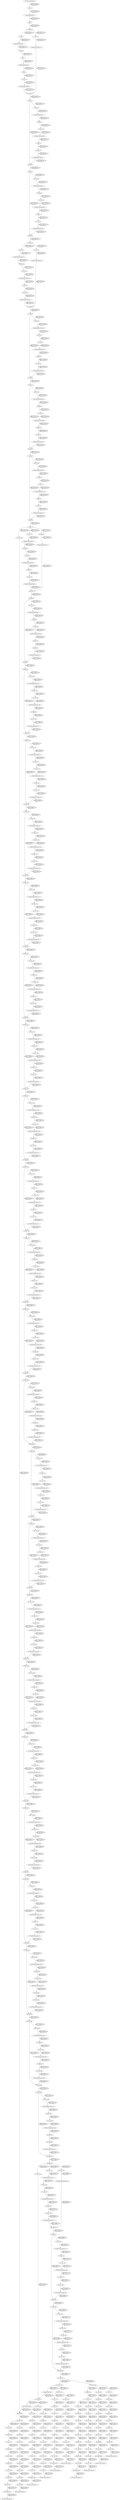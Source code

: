 strict digraph  {
"0 Conv_0" [id=0, type=Conv];
"1 BatchNormalization_1" [id=1, type=BatchNormalization];
"2 Relu_2" [id=2, type=Relu];
"3 MaxPool_3" [id=3, type=MaxPool];
"4 Conv_4" [id=4, type=Conv];
"5 BatchNormalization_5" [id=5, type=BatchNormalization];
"6 Relu_6" [id=6, type=Relu];
"7 Conv_7" [id=7, type=Conv];
"8 BatchNormalization_8" [id=8, type=BatchNormalization];
"9 Relu_9" [id=9, type=Relu];
"10 Conv_10" [id=10, type=Conv];
"11 BatchNormalization_11" [id=11, type=BatchNormalization];
"12 Conv_12" [id=12, type=Conv];
"13 BatchNormalization_13" [id=13, type=BatchNormalization];
"14 Add_14" [id=14, type=Add];
"15 Relu_15" [id=15, type=Relu];
"16 Conv_16" [id=16, type=Conv];
"17 BatchNormalization_17" [id=17, type=BatchNormalization];
"18 Relu_18" [id=18, type=Relu];
"19 Conv_19" [id=19, type=Conv];
"20 BatchNormalization_20" [id=20, type=BatchNormalization];
"21 Relu_21" [id=21, type=Relu];
"22 Conv_22" [id=22, type=Conv];
"23 BatchNormalization_23" [id=23, type=BatchNormalization];
"24 Add_24" [id=24, type=Add];
"25 Relu_25" [id=25, type=Relu];
"26 Conv_26" [id=26, type=Conv];
"27 BatchNormalization_27" [id=27, type=BatchNormalization];
"28 Relu_28" [id=28, type=Relu];
"29 Conv_29" [id=29, type=Conv];
"30 BatchNormalization_30" [id=30, type=BatchNormalization];
"31 Relu_31" [id=31, type=Relu];
"32 Conv_32" [id=32, type=Conv];
"33 BatchNormalization_33" [id=33, type=BatchNormalization];
"34 Add_34" [id=34, type=Add];
"35 Relu_35" [id=35, type=Relu];
"36 Conv_36" [id=36, type=Conv];
"37 BatchNormalization_37" [id=37, type=BatchNormalization];
"38 Relu_38" [id=38, type=Relu];
"39 Conv_39" [id=39, type=Conv];
"40 BatchNormalization_40" [id=40, type=BatchNormalization];
"41 Relu_41" [id=41, type=Relu];
"42 Conv_42" [id=42, type=Conv];
"43 BatchNormalization_43" [id=43, type=BatchNormalization];
"44 Conv_44" [id=44, type=Conv];
"45 BatchNormalization_45" [id=45, type=BatchNormalization];
"46 Add_46" [id=46, type=Add];
"47 Relu_47" [id=47, type=Relu];
"48 Conv_48" [id=48, type=Conv];
"49 BatchNormalization_49" [id=49, type=BatchNormalization];
"50 Relu_50" [id=50, type=Relu];
"51 Conv_51" [id=51, type=Conv];
"52 BatchNormalization_52" [id=52, type=BatchNormalization];
"53 Relu_53" [id=53, type=Relu];
"54 Conv_54" [id=54, type=Conv];
"55 BatchNormalization_55" [id=55, type=BatchNormalization];
"56 Add_56" [id=56, type=Add];
"57 Relu_57" [id=57, type=Relu];
"58 Conv_58" [id=58, type=Conv];
"59 BatchNormalization_59" [id=59, type=BatchNormalization];
"60 Relu_60" [id=60, type=Relu];
"61 Conv_61" [id=61, type=Conv];
"62 BatchNormalization_62" [id=62, type=BatchNormalization];
"63 Relu_63" [id=63, type=Relu];
"64 Conv_64" [id=64, type=Conv];
"65 BatchNormalization_65" [id=65, type=BatchNormalization];
"66 Add_66" [id=66, type=Add];
"67 Relu_67" [id=67, type=Relu];
"68 Conv_68" [id=68, type=Conv];
"69 BatchNormalization_69" [id=69, type=BatchNormalization];
"70 Relu_70" [id=70, type=Relu];
"71 Conv_71" [id=71, type=Conv];
"72 BatchNormalization_72" [id=72, type=BatchNormalization];
"73 Relu_73" [id=73, type=Relu];
"74 Conv_74" [id=74, type=Conv];
"75 BatchNormalization_75" [id=75, type=BatchNormalization];
"76 Add_76" [id=76, type=Add];
"77 Relu_77" [id=77, type=Relu];
"78 Conv_78" [id=78, type=Conv];
"79 BatchNormalization_79" [id=79, type=BatchNormalization];
"80 Relu_80" [id=80, type=Relu];
"81 Conv_81" [id=81, type=Conv];
"82 BatchNormalization_82" [id=82, type=BatchNormalization];
"83 Relu_83" [id=83, type=Relu];
"84 Conv_84" [id=84, type=Conv];
"85 BatchNormalization_85" [id=85, type=BatchNormalization];
"86 Conv_86" [id=86, type=Conv];
"87 BatchNormalization_87" [id=87, type=BatchNormalization];
"88 Add_88" [id=88, type=Add];
"89 Relu_89" [id=89, type=Relu];
"90 Conv_90" [id=90, type=Conv];
"91 BatchNormalization_91" [id=91, type=BatchNormalization];
"92 Relu_92" [id=92, type=Relu];
"93 Conv_93" [id=93, type=Conv];
"94 BatchNormalization_94" [id=94, type=BatchNormalization];
"95 Relu_95" [id=95, type=Relu];
"96 Conv_96" [id=96, type=Conv];
"97 BatchNormalization_97" [id=97, type=BatchNormalization];
"98 Add_98" [id=98, type=Add];
"99 Relu_99" [id=99, type=Relu];
"100 Conv_100" [id=100, type=Conv];
"101 BatchNormalization_101" [id=101, type=BatchNormalization];
"102 Relu_102" [id=102, type=Relu];
"103 Conv_103" [id=103, type=Conv];
"104 BatchNormalization_104" [id=104, type=BatchNormalization];
"105 Relu_105" [id=105, type=Relu];
"106 Conv_106" [id=106, type=Conv];
"107 BatchNormalization_107" [id=107, type=BatchNormalization];
"108 Add_108" [id=108, type=Add];
"109 Relu_109" [id=109, type=Relu];
"110 Conv_110" [id=110, type=Conv];
"111 BatchNormalization_111" [id=111, type=BatchNormalization];
"112 Relu_112" [id=112, type=Relu];
"113 Conv_113" [id=113, type=Conv];
"114 BatchNormalization_114" [id=114, type=BatchNormalization];
"115 Relu_115" [id=115, type=Relu];
"116 Conv_116" [id=116, type=Conv];
"117 BatchNormalization_117" [id=117, type=BatchNormalization];
"118 Add_118" [id=118, type=Add];
"119 Relu_119" [id=119, type=Relu];
"120 Conv_120" [id=120, type=Conv];
"121 BatchNormalization_121" [id=121, type=BatchNormalization];
"122 Relu_122" [id=122, type=Relu];
"123 Conv_123" [id=123, type=Conv];
"124 BatchNormalization_124" [id=124, type=BatchNormalization];
"125 Relu_125" [id=125, type=Relu];
"126 Conv_126" [id=126, type=Conv];
"127 BatchNormalization_127" [id=127, type=BatchNormalization];
"128 Add_128" [id=128, type=Add];
"129 Relu_129" [id=129, type=Relu];
"130 Conv_130" [id=130, type=Conv];
"131 BatchNormalization_131" [id=131, type=BatchNormalization];
"132 Relu_132" [id=132, type=Relu];
"133 Conv_133" [id=133, type=Conv];
"134 BatchNormalization_134" [id=134, type=BatchNormalization];
"135 Relu_135" [id=135, type=Relu];
"136 Conv_136" [id=136, type=Conv];
"137 BatchNormalization_137" [id=137, type=BatchNormalization];
"138 Add_138" [id=138, type=Add];
"139 Relu_139" [id=139, type=Relu];
"140 Conv_140" [id=140, type=Conv];
"141 BatchNormalization_141" [id=141, type=BatchNormalization];
"142 Relu_142" [id=142, type=Relu];
"143 Conv_143" [id=143, type=Conv];
"144 BatchNormalization_144" [id=144, type=BatchNormalization];
"145 Relu_145" [id=145, type=Relu];
"146 Conv_146" [id=146, type=Conv];
"147 BatchNormalization_147" [id=147, type=BatchNormalization];
"148 Add_148" [id=148, type=Add];
"149 Relu_149" [id=149, type=Relu];
"150 Conv_150" [id=150, type=Conv];
"151 BatchNormalization_151" [id=151, type=BatchNormalization];
"152 Relu_152" [id=152, type=Relu];
"153 Conv_153" [id=153, type=Conv];
"154 BatchNormalization_154" [id=154, type=BatchNormalization];
"155 Relu_155" [id=155, type=Relu];
"156 Conv_156" [id=156, type=Conv];
"157 BatchNormalization_157" [id=157, type=BatchNormalization];
"158 Add_158" [id=158, type=Add];
"159 Relu_159" [id=159, type=Relu];
"160 Conv_160" [id=160, type=Conv];
"161 BatchNormalization_161" [id=161, type=BatchNormalization];
"162 Relu_162" [id=162, type=Relu];
"163 Conv_163" [id=163, type=Conv];
"164 BatchNormalization_164" [id=164, type=BatchNormalization];
"165 Relu_165" [id=165, type=Relu];
"166 Conv_166" [id=166, type=Conv];
"167 BatchNormalization_167" [id=167, type=BatchNormalization];
"168 Add_168" [id=168, type=Add];
"169 Relu_169" [id=169, type=Relu];
"170 Conv_170" [id=170, type=Conv];
"171 BatchNormalization_171" [id=171, type=BatchNormalization];
"172 Relu_172" [id=172, type=Relu];
"173 Conv_173" [id=173, type=Conv];
"174 BatchNormalization_174" [id=174, type=BatchNormalization];
"175 Relu_175" [id=175, type=Relu];
"176 Conv_176" [id=176, type=Conv];
"177 BatchNormalization_177" [id=177, type=BatchNormalization];
"178 Add_178" [id=178, type=Add];
"179 Relu_179" [id=179, type=Relu];
"180 Conv_180" [id=180, type=Conv];
"181 BatchNormalization_181" [id=181, type=BatchNormalization];
"182 Relu_182" [id=182, type=Relu];
"183 Conv_183" [id=183, type=Conv];
"184 BatchNormalization_184" [id=184, type=BatchNormalization];
"185 Relu_185" [id=185, type=Relu];
"186 Conv_186" [id=186, type=Conv];
"187 BatchNormalization_187" [id=187, type=BatchNormalization];
"188 Add_188" [id=188, type=Add];
"189 Relu_189" [id=189, type=Relu];
"190 Conv_190" [id=190, type=Conv];
"191 BatchNormalization_191" [id=191, type=BatchNormalization];
"192 Relu_192" [id=192, type=Relu];
"193 Conv_193" [id=193, type=Conv];
"194 BatchNormalization_194" [id=194, type=BatchNormalization];
"195 Relu_195" [id=195, type=Relu];
"196 Conv_196" [id=196, type=Conv];
"197 BatchNormalization_197" [id=197, type=BatchNormalization];
"198 Add_198" [id=198, type=Add];
"199 Relu_199" [id=199, type=Relu];
"200 Conv_200" [id=200, type=Conv];
"201 BatchNormalization_201" [id=201, type=BatchNormalization];
"202 Relu_202" [id=202, type=Relu];
"203 Conv_203" [id=203, type=Conv];
"204 BatchNormalization_204" [id=204, type=BatchNormalization];
"205 Relu_205" [id=205, type=Relu];
"206 Conv_206" [id=206, type=Conv];
"207 BatchNormalization_207" [id=207, type=BatchNormalization];
"208 Add_208" [id=208, type=Add];
"209 Relu_209" [id=209, type=Relu];
"210 Conv_210" [id=210, type=Conv];
"211 BatchNormalization_211" [id=211, type=BatchNormalization];
"212 Relu_212" [id=212, type=Relu];
"213 Conv_213" [id=213, type=Conv];
"214 BatchNormalization_214" [id=214, type=BatchNormalization];
"215 Relu_215" [id=215, type=Relu];
"216 Conv_216" [id=216, type=Conv];
"217 BatchNormalization_217" [id=217, type=BatchNormalization];
"218 Add_218" [id=218, type=Add];
"219 Relu_219" [id=219, type=Relu];
"220 Conv_220" [id=220, type=Conv];
"221 BatchNormalization_221" [id=221, type=BatchNormalization];
"222 Relu_222" [id=222, type=Relu];
"223 Conv_223" [id=223, type=Conv];
"224 BatchNormalization_224" [id=224, type=BatchNormalization];
"225 Relu_225" [id=225, type=Relu];
"226 Conv_226" [id=226, type=Conv];
"227 BatchNormalization_227" [id=227, type=BatchNormalization];
"228 Add_228" [id=228, type=Add];
"229 Relu_229" [id=229, type=Relu];
"230 Conv_230" [id=230, type=Conv];
"231 BatchNormalization_231" [id=231, type=BatchNormalization];
"232 Relu_232" [id=232, type=Relu];
"233 Conv_233" [id=233, type=Conv];
"234 BatchNormalization_234" [id=234, type=BatchNormalization];
"235 Relu_235" [id=235, type=Relu];
"236 Conv_236" [id=236, type=Conv];
"237 BatchNormalization_237" [id=237, type=BatchNormalization];
"238 Add_238" [id=238, type=Add];
"239 Relu_239" [id=239, type=Relu];
"240 Conv_240" [id=240, type=Conv];
"241 BatchNormalization_241" [id=241, type=BatchNormalization];
"242 Relu_242" [id=242, type=Relu];
"243 Conv_243" [id=243, type=Conv];
"244 BatchNormalization_244" [id=244, type=BatchNormalization];
"245 Relu_245" [id=245, type=Relu];
"246 Conv_246" [id=246, type=Conv];
"247 BatchNormalization_247" [id=247, type=BatchNormalization];
"248 Add_248" [id=248, type=Add];
"249 Relu_249" [id=249, type=Relu];
"250 Conv_250" [id=250, type=Conv];
"251 BatchNormalization_251" [id=251, type=BatchNormalization];
"252 Relu_252" [id=252, type=Relu];
"253 Conv_253" [id=253, type=Conv];
"254 BatchNormalization_254" [id=254, type=BatchNormalization];
"255 Relu_255" [id=255, type=Relu];
"256 Conv_256" [id=256, type=Conv];
"257 BatchNormalization_257" [id=257, type=BatchNormalization];
"258 Add_258" [id=258, type=Add];
"259 Relu_259" [id=259, type=Relu];
"260 Conv_260" [id=260, type=Conv];
"261 BatchNormalization_261" [id=261, type=BatchNormalization];
"262 Relu_262" [id=262, type=Relu];
"263 Conv_263" [id=263, type=Conv];
"264 BatchNormalization_264" [id=264, type=BatchNormalization];
"265 Relu_265" [id=265, type=Relu];
"266 Conv_266" [id=266, type=Conv];
"267 BatchNormalization_267" [id=267, type=BatchNormalization];
"268 Add_268" [id=268, type=Add];
"269 Relu_269" [id=269, type=Relu];
"270 Conv_270" [id=270, type=Conv];
"271 BatchNormalization_271" [id=271, type=BatchNormalization];
"272 Relu_272" [id=272, type=Relu];
"273 Conv_273" [id=273, type=Conv];
"274 BatchNormalization_274" [id=274, type=BatchNormalization];
"275 Relu_275" [id=275, type=Relu];
"276 Conv_276" [id=276, type=Conv];
"277 BatchNormalization_277" [id=277, type=BatchNormalization];
"278 Add_278" [id=278, type=Add];
"279 Relu_279" [id=279, type=Relu];
"280 Conv_280" [id=280, type=Conv];
"281 BatchNormalization_281" [id=281, type=BatchNormalization];
"282 Relu_282" [id=282, type=Relu];
"283 Conv_283" [id=283, type=Conv];
"284 BatchNormalization_284" [id=284, type=BatchNormalization];
"285 Relu_285" [id=285, type=Relu];
"286 Conv_286" [id=286, type=Conv];
"287 BatchNormalization_287" [id=287, type=BatchNormalization];
"288 Add_288" [id=288, type=Add];
"289 Relu_289" [id=289, type=Relu];
"290 Conv_290" [id=290, type=Conv];
"291 BatchNormalization_291" [id=291, type=BatchNormalization];
"292 Relu_292" [id=292, type=Relu];
"293 Conv_293" [id=293, type=Conv];
"294 BatchNormalization_294" [id=294, type=BatchNormalization];
"295 Relu_295" [id=295, type=Relu];
"296 Conv_296" [id=296, type=Conv];
"297 BatchNormalization_297" [id=297, type=BatchNormalization];
"298 Add_298" [id=298, type=Add];
"299 Relu_299" [id=299, type=Relu];
"300 Conv_300" [id=300, type=Conv];
"301 BatchNormalization_301" [id=301, type=BatchNormalization];
"302 Relu_302" [id=302, type=Relu];
"303 Conv_303" [id=303, type=Conv];
"304 BatchNormalization_304" [id=304, type=BatchNormalization];
"305 Relu_305" [id=305, type=Relu];
"306 Conv_306" [id=306, type=Conv];
"307 BatchNormalization_307" [id=307, type=BatchNormalization];
"308 Add_308" [id=308, type=Add];
"309 Relu_309" [id=309, type=Relu];
"310 Conv_310" [id=310, type=Conv];
"311 BatchNormalization_311" [id=311, type=BatchNormalization];
"312 Relu_312" [id=312, type=Relu];
"313 Conv_313" [id=313, type=Conv];
"314 BatchNormalization_314" [id=314, type=BatchNormalization];
"315 Relu_315" [id=315, type=Relu];
"316 Conv_316" [id=316, type=Conv];
"317 BatchNormalization_317" [id=317, type=BatchNormalization];
"318 Conv_318" [id=318, type=Conv];
"319 BatchNormalization_319" [id=319, type=BatchNormalization];
"320 Add_320" [id=320, type=Add];
"321 Relu_321" [id=321, type=Relu];
"322 Conv_322" [id=322, type=Conv];
"323 BatchNormalization_323" [id=323, type=BatchNormalization];
"324 Relu_324" [id=324, type=Relu];
"325 Conv_325" [id=325, type=Conv];
"326 BatchNormalization_326" [id=326, type=BatchNormalization];
"327 Relu_327" [id=327, type=Relu];
"328 Conv_328" [id=328, type=Conv];
"329 BatchNormalization_329" [id=329, type=BatchNormalization];
"330 Add_330" [id=330, type=Add];
"331 Relu_331" [id=331, type=Relu];
"332 Conv_332" [id=332, type=Conv];
"333 BatchNormalization_333" [id=333, type=BatchNormalization];
"334 Relu_334" [id=334, type=Relu];
"335 Conv_335" [id=335, type=Conv];
"336 BatchNormalization_336" [id=336, type=BatchNormalization];
"337 Relu_337" [id=337, type=Relu];
"338 Conv_338" [id=338, type=Conv];
"339 BatchNormalization_339" [id=339, type=BatchNormalization];
"340 Add_340" [id=340, type=Add];
"341 Relu_341" [id=341, type=Relu];
"342 Conv_342" [id=342, type=Conv];
"343 Conv_343" [id=343, type=Conv];
"344 Resize_nncf_345" [id=344, type=Resize];
"345 Add_345" [id=345, type=Add];
"346 Conv_346" [id=346, type=Conv];
"347 Resize_nncf_349" [id=347, type=Resize];
"348 Add_348" [id=348, type=Add];
"349 Conv_349" [id=349, type=Conv];
"350 Relu_350" [id=350, type=Relu];
"351 Conv_351" [id=351, type=Conv];
"352 Conv_352" [id=352, type=Conv];
"353 Conv_353" [id=353, type=Conv];
"354 Conv_354" [id=354, type=Conv];
"355 Conv_355" [id=355, type=Conv];
"356 Relu_356" [id=356, type=Relu];
"357 Conv_357" [id=357, type=Conv];
"358 Relu_358" [id=358, type=Relu];
"359 Conv_359" [id=359, type=Conv];
"360 Relu_360" [id=360, type=Relu];
"361 Conv_361" [id=361, type=Conv];
"362 Relu_362" [id=362, type=Relu];
"363 Conv_363" [id=363, type=Conv];
"364 Conv_364" [id=364, type=Conv];
"365 Relu_365" [id=365, type=Relu];
"366 Conv_366" [id=366, type=Conv];
"367 Relu_367" [id=367, type=Relu];
"368 Conv_368" [id=368, type=Conv];
"369 Relu_369" [id=369, type=Relu];
"370 Conv_370" [id=370, type=Conv];
"371 Relu_371" [id=371, type=Relu];
"372 Conv_372" [id=372, type=Conv];
"373 Conv_373" [id=373, type=Conv];
"374 Relu_374" [id=374, type=Relu];
"375 Conv_375" [id=375, type=Conv];
"376 Relu_376" [id=376, type=Relu];
"377 Conv_377" [id=377, type=Conv];
"378 Relu_378" [id=378, type=Relu];
"379 Conv_379" [id=379, type=Conv];
"380 Relu_380" [id=380, type=Relu];
"381 Conv_381" [id=381, type=Conv];
"382 Conv_382" [id=382, type=Conv];
"383 Relu_383" [id=383, type=Relu];
"384 Conv_384" [id=384, type=Conv];
"385 Relu_385" [id=385, type=Relu];
"386 Conv_386" [id=386, type=Conv];
"387 Relu_387" [id=387, type=Relu];
"388 Conv_388" [id=388, type=Conv];
"389 Relu_389" [id=389, type=Relu];
"390 Conv_390" [id=390, type=Conv];
"391 Conv_391" [id=391, type=Conv];
"392 Relu_392" [id=392, type=Relu];
"393 Conv_393" [id=393, type=Conv];
"394 Relu_394" [id=394, type=Relu];
"395 Conv_395" [id=395, type=Conv];
"396 Relu_396" [id=396, type=Relu];
"397 Conv_397" [id=397, type=Conv];
"398 Relu_398" [id=398, type=Relu];
"399 Conv_399" [id=399, type=Conv];
"400 Conv_400" [id=400, type=Conv];
"401 Relu_401" [id=401, type=Relu];
"402 Conv_402" [id=402, type=Conv];
"403 Relu_403" [id=403, type=Relu];
"404 Conv_404" [id=404, type=Conv];
"405 Relu_405" [id=405, type=Relu];
"406 Conv_406" [id=406, type=Conv];
"407 Relu_407" [id=407, type=Relu];
"408 Conv_408" [id=408, type=Conv];
"409 Conv_409" [id=409, type=Conv];
"410 Relu_410" [id=410, type=Relu];
"411 Conv_411" [id=411, type=Conv];
"412 Relu_412" [id=412, type=Relu];
"413 Conv_413" [id=413, type=Conv];
"414 Relu_414" [id=414, type=Relu];
"415 Conv_415" [id=415, type=Conv];
"416 Relu_416" [id=416, type=Relu];
"417 Conv_417" [id=417, type=Conv];
"418 Conv_418" [id=418, type=Conv];
"419 Relu_419" [id=419, type=Relu];
"420 Conv_420" [id=420, type=Conv];
"421 Relu_421" [id=421, type=Relu];
"422 Conv_422" [id=422, type=Conv];
"423 Relu_423" [id=423, type=Relu];
"424 Conv_424" [id=424, type=Conv];
"425 Relu_425" [id=425, type=Relu];
"426 Conv_426" [id=426, type=Conv];
"427 Conv_427" [id=427, type=Conv];
"428 Relu_428" [id=428, type=Relu];
"429 Conv_429" [id=429, type=Conv];
"430 Relu_430" [id=430, type=Relu];
"431 Conv_431" [id=431, type=Conv];
"432 Relu_432" [id=432, type=Relu];
"433 Conv_433" [id=433, type=Conv];
"434 Relu_434" [id=434, type=Relu];
"435 Conv_435" [id=435, type=Conv];
"436 Conv_436" [id=436, type=Conv];
"437 Relu_437" [id=437, type=Relu];
"438 Conv_438" [id=438, type=Conv];
"439 Relu_439" [id=439, type=Relu];
"440 Conv_440" [id=440, type=Conv];
"441 Relu_441" [id=441, type=Relu];
"442 Conv_442" [id=442, type=Conv];
"443 Relu_443" [id=443, type=Relu];
"444 Conv_444" [id=444, type=Conv];
"445 Sigmoid_445" [id=445, type=Sigmoid];
"446 Sigmoid_446" [id=446, type=Sigmoid];
"447 Sigmoid_447" [id=447, type=Sigmoid];
"448 Sigmoid_448" [id=448, type=Sigmoid];
"449 Sigmoid_449" [id=449, type=Sigmoid];
"450 nncf_model_input_0" [id=450, type=nncf_model_input];
"451 nncf_model_output_0" [id=451, type=nncf_model_output];
"452 nncf_model_output_1" [id=452, type=nncf_model_output];
"453 nncf_model_output_2" [id=453, type=nncf_model_output];
"454 nncf_model_output_3" [id=454, type=nncf_model_output];
"455 nncf_model_output_4" [id=455, type=nncf_model_output];
"456 nncf_model_output_5" [id=456, type=nncf_model_output];
"457 nncf_model_output_6" [id=457, type=nncf_model_output];
"458 nncf_model_output_7" [id=458, type=nncf_model_output];
"459 nncf_model_output_8" [id=459, type=nncf_model_output];
"460 nncf_model_output_9" [id=460, type=nncf_model_output];
"0 Conv_0" -> "1 BatchNormalization_1"  [label="output_port_id = 0 \n shape = [1, 64, 240, 320] \n input_port_id = 0 \n ", style=solid];
"1 BatchNormalization_1" -> "2 Relu_2"  [label="output_port_id = 0 \n shape = [1, 64, 240, 320] \n input_port_id = 0 \n ", style=solid];
"2 Relu_2" -> "3 MaxPool_3"  [label="output_port_id = 0 \n shape = [1, 64, 240, 320] \n input_port_id = 0 \n ", style=solid];
"3 MaxPool_3" -> "4 Conv_4"  [label="output_port_id = 0 \n shape = [1, 64, 120, 160] \n input_port_id = 0 \n ", style=solid];
"3 MaxPool_3" -> "12 Conv_12"  [label="output_port_id = 0 \n shape = [1, 64, 120, 160] \n input_port_id = 0 \n ", style=solid];
"4 Conv_4" -> "5 BatchNormalization_5"  [label="output_port_id = 0 \n shape = [1, 64, 120, 160] \n input_port_id = 0 \n ", style=solid];
"5 BatchNormalization_5" -> "6 Relu_6"  [label="output_port_id = 0 \n shape = [1, 64, 120, 160] \n input_port_id = 0 \n ", style=solid];
"6 Relu_6" -> "7 Conv_7"  [label="output_port_id = 0 \n shape = [1, 64, 120, 160] \n input_port_id = 0 \n ", style=solid];
"7 Conv_7" -> "8 BatchNormalization_8"  [label="output_port_id = 0 \n shape = [1, 64, 120, 160] \n input_port_id = 0 \n ", style=solid];
"8 BatchNormalization_8" -> "9 Relu_9"  [label="output_port_id = 0 \n shape = [1, 64, 120, 160] \n input_port_id = 0 \n ", style=solid];
"9 Relu_9" -> "10 Conv_10"  [label="output_port_id = 0 \n shape = [1, 64, 120, 160] \n input_port_id = 0 \n ", style=solid];
"10 Conv_10" -> "11 BatchNormalization_11"  [label="output_port_id = 0 \n shape = [1, 256, 120, 160] \n input_port_id = 0 \n ", style=solid];
"11 BatchNormalization_11" -> "14 Add_14"  [label="output_port_id = 0 \n shape = [1, 256, 120, 160] \n input_port_id = 0 \n ", style=solid];
"12 Conv_12" -> "13 BatchNormalization_13"  [label="output_port_id = 0 \n shape = [1, 256, 120, 160] \n input_port_id = 0 \n ", style=solid];
"13 BatchNormalization_13" -> "14 Add_14"  [label="output_port_id = 0 \n shape = [1, 256, 120, 160] \n input_port_id = 1 \n ", style=solid];
"14 Add_14" -> "15 Relu_15"  [label="output_port_id = 0 \n shape = [1, 256, 120, 160] \n input_port_id = 0 \n ", style=solid];
"15 Relu_15" -> "16 Conv_16"  [label="output_port_id = 0 \n shape = [1, 256, 120, 160] \n input_port_id = 0 \n ", style=solid];
"15 Relu_15" -> "24 Add_24"  [label="output_port_id = 0 \n shape = [1, 256, 120, 160] \n input_port_id = 1 \n ", style=solid];
"16 Conv_16" -> "17 BatchNormalization_17"  [label="output_port_id = 0 \n shape = [1, 64, 120, 160] \n input_port_id = 0 \n ", style=solid];
"17 BatchNormalization_17" -> "18 Relu_18"  [label="output_port_id = 0 \n shape = [1, 64, 120, 160] \n input_port_id = 0 \n ", style=solid];
"18 Relu_18" -> "19 Conv_19"  [label="output_port_id = 0 \n shape = [1, 64, 120, 160] \n input_port_id = 0 \n ", style=solid];
"19 Conv_19" -> "20 BatchNormalization_20"  [label="output_port_id = 0 \n shape = [1, 64, 120, 160] \n input_port_id = 0 \n ", style=solid];
"20 BatchNormalization_20" -> "21 Relu_21"  [label="output_port_id = 0 \n shape = [1, 64, 120, 160] \n input_port_id = 0 \n ", style=solid];
"21 Relu_21" -> "22 Conv_22"  [label="output_port_id = 0 \n shape = [1, 64, 120, 160] \n input_port_id = 0 \n ", style=solid];
"22 Conv_22" -> "23 BatchNormalization_23"  [label="output_port_id = 0 \n shape = [1, 256, 120, 160] \n input_port_id = 0 \n ", style=solid];
"23 BatchNormalization_23" -> "24 Add_24"  [label="output_port_id = 0 \n shape = [1, 256, 120, 160] \n input_port_id = 0 \n ", style=solid];
"24 Add_24" -> "25 Relu_25"  [label="output_port_id = 0 \n shape = [1, 256, 120, 160] \n input_port_id = 0 \n ", style=solid];
"25 Relu_25" -> "26 Conv_26"  [label="output_port_id = 0 \n shape = [1, 256, 120, 160] \n input_port_id = 0 \n ", style=solid];
"25 Relu_25" -> "34 Add_34"  [label="output_port_id = 0 \n shape = [1, 256, 120, 160] \n input_port_id = 1 \n ", style=solid];
"26 Conv_26" -> "27 BatchNormalization_27"  [label="output_port_id = 0 \n shape = [1, 64, 120, 160] \n input_port_id = 0 \n ", style=solid];
"27 BatchNormalization_27" -> "28 Relu_28"  [label="output_port_id = 0 \n shape = [1, 64, 120, 160] \n input_port_id = 0 \n ", style=solid];
"28 Relu_28" -> "29 Conv_29"  [label="output_port_id = 0 \n shape = [1, 64, 120, 160] \n input_port_id = 0 \n ", style=solid];
"29 Conv_29" -> "30 BatchNormalization_30"  [label="output_port_id = 0 \n shape = [1, 64, 120, 160] \n input_port_id = 0 \n ", style=solid];
"30 BatchNormalization_30" -> "31 Relu_31"  [label="output_port_id = 0 \n shape = [1, 64, 120, 160] \n input_port_id = 0 \n ", style=solid];
"31 Relu_31" -> "32 Conv_32"  [label="output_port_id = 0 \n shape = [1, 64, 120, 160] \n input_port_id = 0 \n ", style=solid];
"32 Conv_32" -> "33 BatchNormalization_33"  [label="output_port_id = 0 \n shape = [1, 256, 120, 160] \n input_port_id = 0 \n ", style=solid];
"33 BatchNormalization_33" -> "34 Add_34"  [label="output_port_id = 0 \n shape = [1, 256, 120, 160] \n input_port_id = 0 \n ", style=solid];
"34 Add_34" -> "35 Relu_35"  [label="output_port_id = 0 \n shape = [1, 256, 120, 160] \n input_port_id = 0 \n ", style=solid];
"35 Relu_35" -> "36 Conv_36"  [label="output_port_id = 0 \n shape = [1, 256, 120, 160] \n input_port_id = 0 \n ", style=solid];
"35 Relu_35" -> "44 Conv_44"  [label="output_port_id = 0 \n shape = [1, 256, 120, 160] \n input_port_id = 0 \n ", style=solid];
"36 Conv_36" -> "37 BatchNormalization_37"  [label="output_port_id = 0 \n shape = [1, 128, 120, 160] \n input_port_id = 0 \n ", style=solid];
"37 BatchNormalization_37" -> "38 Relu_38"  [label="output_port_id = 0 \n shape = [1, 128, 120, 160] \n input_port_id = 0 \n ", style=solid];
"38 Relu_38" -> "39 Conv_39"  [label="output_port_id = 0 \n shape = [1, 128, 120, 160] \n input_port_id = 0 \n ", style=solid];
"39 Conv_39" -> "40 BatchNormalization_40"  [label="output_port_id = 0 \n shape = [1, 128, 60, 80] \n input_port_id = 0 \n ", style=solid];
"40 BatchNormalization_40" -> "41 Relu_41"  [label="output_port_id = 0 \n shape = [1, 128, 60, 80] \n input_port_id = 0 \n ", style=solid];
"41 Relu_41" -> "42 Conv_42"  [label="output_port_id = 0 \n shape = [1, 128, 60, 80] \n input_port_id = 0 \n ", style=solid];
"42 Conv_42" -> "43 BatchNormalization_43"  [label="output_port_id = 0 \n shape = [1, 512, 60, 80] \n input_port_id = 0 \n ", style=solid];
"43 BatchNormalization_43" -> "46 Add_46"  [label="output_port_id = 0 \n shape = [1, 512, 60, 80] \n input_port_id = 0 \n ", style=solid];
"44 Conv_44" -> "45 BatchNormalization_45"  [label="output_port_id = 0 \n shape = [1, 512, 60, 80] \n input_port_id = 0 \n ", style=solid];
"45 BatchNormalization_45" -> "46 Add_46"  [label="output_port_id = 0 \n shape = [1, 512, 60, 80] \n input_port_id = 1 \n ", style=solid];
"46 Add_46" -> "47 Relu_47"  [label="output_port_id = 0 \n shape = [1, 512, 60, 80] \n input_port_id = 0 \n ", style=solid];
"47 Relu_47" -> "48 Conv_48"  [label="output_port_id = 0 \n shape = [1, 512, 60, 80] \n input_port_id = 0 \n ", style=solid];
"47 Relu_47" -> "56 Add_56"  [label="output_port_id = 0 \n shape = [1, 512, 60, 80] \n input_port_id = 1 \n ", style=solid];
"48 Conv_48" -> "49 BatchNormalization_49"  [label="output_port_id = 0 \n shape = [1, 128, 60, 80] \n input_port_id = 0 \n ", style=solid];
"49 BatchNormalization_49" -> "50 Relu_50"  [label="output_port_id = 0 \n shape = [1, 128, 60, 80] \n input_port_id = 0 \n ", style=solid];
"50 Relu_50" -> "51 Conv_51"  [label="output_port_id = 0 \n shape = [1, 128, 60, 80] \n input_port_id = 0 \n ", style=solid];
"51 Conv_51" -> "52 BatchNormalization_52"  [label="output_port_id = 0 \n shape = [1, 128, 60, 80] \n input_port_id = 0 \n ", style=solid];
"52 BatchNormalization_52" -> "53 Relu_53"  [label="output_port_id = 0 \n shape = [1, 128, 60, 80] \n input_port_id = 0 \n ", style=solid];
"53 Relu_53" -> "54 Conv_54"  [label="output_port_id = 0 \n shape = [1, 128, 60, 80] \n input_port_id = 0 \n ", style=solid];
"54 Conv_54" -> "55 BatchNormalization_55"  [label="output_port_id = 0 \n shape = [1, 512, 60, 80] \n input_port_id = 0 \n ", style=solid];
"55 BatchNormalization_55" -> "56 Add_56"  [label="output_port_id = 0 \n shape = [1, 512, 60, 80] \n input_port_id = 0 \n ", style=solid];
"56 Add_56" -> "57 Relu_57"  [label="output_port_id = 0 \n shape = [1, 512, 60, 80] \n input_port_id = 0 \n ", style=solid];
"57 Relu_57" -> "58 Conv_58"  [label="output_port_id = 0 \n shape = [1, 512, 60, 80] \n input_port_id = 0 \n ", style=solid];
"57 Relu_57" -> "66 Add_66"  [label="output_port_id = 0 \n shape = [1, 512, 60, 80] \n input_port_id = 1 \n ", style=solid];
"58 Conv_58" -> "59 BatchNormalization_59"  [label="output_port_id = 0 \n shape = [1, 128, 60, 80] \n input_port_id = 0 \n ", style=solid];
"59 BatchNormalization_59" -> "60 Relu_60"  [label="output_port_id = 0 \n shape = [1, 128, 60, 80] \n input_port_id = 0 \n ", style=solid];
"60 Relu_60" -> "61 Conv_61"  [label="output_port_id = 0 \n shape = [1, 128, 60, 80] \n input_port_id = 0 \n ", style=solid];
"61 Conv_61" -> "62 BatchNormalization_62"  [label="output_port_id = 0 \n shape = [1, 128, 60, 80] \n input_port_id = 0 \n ", style=solid];
"62 BatchNormalization_62" -> "63 Relu_63"  [label="output_port_id = 0 \n shape = [1, 128, 60, 80] \n input_port_id = 0 \n ", style=solid];
"63 Relu_63" -> "64 Conv_64"  [label="output_port_id = 0 \n shape = [1, 128, 60, 80] \n input_port_id = 0 \n ", style=solid];
"64 Conv_64" -> "65 BatchNormalization_65"  [label="output_port_id = 0 \n shape = [1, 512, 60, 80] \n input_port_id = 0 \n ", style=solid];
"65 BatchNormalization_65" -> "66 Add_66"  [label="output_port_id = 0 \n shape = [1, 512, 60, 80] \n input_port_id = 0 \n ", style=solid];
"66 Add_66" -> "67 Relu_67"  [label="output_port_id = 0 \n shape = [1, 512, 60, 80] \n input_port_id = 0 \n ", style=solid];
"67 Relu_67" -> "68 Conv_68"  [label="output_port_id = 0 \n shape = [1, 512, 60, 80] \n input_port_id = 0 \n ", style=solid];
"67 Relu_67" -> "76 Add_76"  [label="output_port_id = 0 \n shape = [1, 512, 60, 80] \n input_port_id = 1 \n ", style=solid];
"68 Conv_68" -> "69 BatchNormalization_69"  [label="output_port_id = 0 \n shape = [1, 128, 60, 80] \n input_port_id = 0 \n ", style=solid];
"69 BatchNormalization_69" -> "70 Relu_70"  [label="output_port_id = 0 \n shape = [1, 128, 60, 80] \n input_port_id = 0 \n ", style=solid];
"70 Relu_70" -> "71 Conv_71"  [label="output_port_id = 0 \n shape = [1, 128, 60, 80] \n input_port_id = 0 \n ", style=solid];
"71 Conv_71" -> "72 BatchNormalization_72"  [label="output_port_id = 0 \n shape = [1, 128, 60, 80] \n input_port_id = 0 \n ", style=solid];
"72 BatchNormalization_72" -> "73 Relu_73"  [label="output_port_id = 0 \n shape = [1, 128, 60, 80] \n input_port_id = 0 \n ", style=solid];
"73 Relu_73" -> "74 Conv_74"  [label="output_port_id = 0 \n shape = [1, 128, 60, 80] \n input_port_id = 0 \n ", style=solid];
"74 Conv_74" -> "75 BatchNormalization_75"  [label="output_port_id = 0 \n shape = [1, 512, 60, 80] \n input_port_id = 0 \n ", style=solid];
"75 BatchNormalization_75" -> "76 Add_76"  [label="output_port_id = 0 \n shape = [1, 512, 60, 80] \n input_port_id = 0 \n ", style=solid];
"76 Add_76" -> "77 Relu_77"  [label="output_port_id = 0 \n shape = [1, 512, 60, 80] \n input_port_id = 0 \n ", style=solid];
"77 Relu_77" -> "78 Conv_78"  [label="output_port_id = 0 \n shape = [1, 512, 60, 80] \n input_port_id = 0 \n ", style=solid];
"77 Relu_77" -> "86 Conv_86"  [label="output_port_id = 0 \n shape = [1, 512, 60, 80] \n input_port_id = 0 \n ", style=solid];
"77 Relu_77" -> "346 Conv_346"  [label="output_port_id = 0 \n shape = [1, 512, 60, 80] \n input_port_id = 0 \n ", style=solid];
"78 Conv_78" -> "79 BatchNormalization_79"  [label="output_port_id = 0 \n shape = [1, 256, 60, 80] \n input_port_id = 0 \n ", style=solid];
"79 BatchNormalization_79" -> "80 Relu_80"  [label="output_port_id = 0 \n shape = [1, 256, 60, 80] \n input_port_id = 0 \n ", style=solid];
"80 Relu_80" -> "81 Conv_81"  [label="output_port_id = 0 \n shape = [1, 256, 60, 80] \n input_port_id = 0 \n ", style=solid];
"81 Conv_81" -> "82 BatchNormalization_82"  [label="output_port_id = 0 \n shape = [1, 256, 30, 40] \n input_port_id = 0 \n ", style=solid];
"82 BatchNormalization_82" -> "83 Relu_83"  [label="output_port_id = 0 \n shape = [1, 256, 30, 40] \n input_port_id = 0 \n ", style=solid];
"83 Relu_83" -> "84 Conv_84"  [label="output_port_id = 0 \n shape = [1, 256, 30, 40] \n input_port_id = 0 \n ", style=solid];
"84 Conv_84" -> "85 BatchNormalization_85"  [label="output_port_id = 0 \n shape = [1, 1024, 30, 40] \n input_port_id = 0 \n ", style=solid];
"85 BatchNormalization_85" -> "88 Add_88"  [label="output_port_id = 0 \n shape = [1, 1024, 30, 40] \n input_port_id = 0 \n ", style=solid];
"86 Conv_86" -> "87 BatchNormalization_87"  [label="output_port_id = 0 \n shape = [1, 1024, 30, 40] \n input_port_id = 0 \n ", style=solid];
"87 BatchNormalization_87" -> "88 Add_88"  [label="output_port_id = 0 \n shape = [1, 1024, 30, 40] \n input_port_id = 1 \n ", style=solid];
"88 Add_88" -> "89 Relu_89"  [label="output_port_id = 0 \n shape = [1, 1024, 30, 40] \n input_port_id = 0 \n ", style=solid];
"89 Relu_89" -> "90 Conv_90"  [label="output_port_id = 0 \n shape = [1, 1024, 30, 40] \n input_port_id = 0 \n ", style=solid];
"89 Relu_89" -> "98 Add_98"  [label="output_port_id = 0 \n shape = [1, 1024, 30, 40] \n input_port_id = 1 \n ", style=solid];
"90 Conv_90" -> "91 BatchNormalization_91"  [label="output_port_id = 0 \n shape = [1, 256, 30, 40] \n input_port_id = 0 \n ", style=solid];
"91 BatchNormalization_91" -> "92 Relu_92"  [label="output_port_id = 0 \n shape = [1, 256, 30, 40] \n input_port_id = 0 \n ", style=solid];
"92 Relu_92" -> "93 Conv_93"  [label="output_port_id = 0 \n shape = [1, 256, 30, 40] \n input_port_id = 0 \n ", style=solid];
"93 Conv_93" -> "94 BatchNormalization_94"  [label="output_port_id = 0 \n shape = [1, 256, 30, 40] \n input_port_id = 0 \n ", style=solid];
"94 BatchNormalization_94" -> "95 Relu_95"  [label="output_port_id = 0 \n shape = [1, 256, 30, 40] \n input_port_id = 0 \n ", style=solid];
"95 Relu_95" -> "96 Conv_96"  [label="output_port_id = 0 \n shape = [1, 256, 30, 40] \n input_port_id = 0 \n ", style=solid];
"96 Conv_96" -> "97 BatchNormalization_97"  [label="output_port_id = 0 \n shape = [1, 1024, 30, 40] \n input_port_id = 0 \n ", style=solid];
"97 BatchNormalization_97" -> "98 Add_98"  [label="output_port_id = 0 \n shape = [1, 1024, 30, 40] \n input_port_id = 0 \n ", style=solid];
"98 Add_98" -> "99 Relu_99"  [label="output_port_id = 0 \n shape = [1, 1024, 30, 40] \n input_port_id = 0 \n ", style=solid];
"99 Relu_99" -> "100 Conv_100"  [label="output_port_id = 0 \n shape = [1, 1024, 30, 40] \n input_port_id = 0 \n ", style=solid];
"99 Relu_99" -> "108 Add_108"  [label="output_port_id = 0 \n shape = [1, 1024, 30, 40] \n input_port_id = 1 \n ", style=solid];
"100 Conv_100" -> "101 BatchNormalization_101"  [label="output_port_id = 0 \n shape = [1, 256, 30, 40] \n input_port_id = 0 \n ", style=solid];
"101 BatchNormalization_101" -> "102 Relu_102"  [label="output_port_id = 0 \n shape = [1, 256, 30, 40] \n input_port_id = 0 \n ", style=solid];
"102 Relu_102" -> "103 Conv_103"  [label="output_port_id = 0 \n shape = [1, 256, 30, 40] \n input_port_id = 0 \n ", style=solid];
"103 Conv_103" -> "104 BatchNormalization_104"  [label="output_port_id = 0 \n shape = [1, 256, 30, 40] \n input_port_id = 0 \n ", style=solid];
"104 BatchNormalization_104" -> "105 Relu_105"  [label="output_port_id = 0 \n shape = [1, 256, 30, 40] \n input_port_id = 0 \n ", style=solid];
"105 Relu_105" -> "106 Conv_106"  [label="output_port_id = 0 \n shape = [1, 256, 30, 40] \n input_port_id = 0 \n ", style=solid];
"106 Conv_106" -> "107 BatchNormalization_107"  [label="output_port_id = 0 \n shape = [1, 1024, 30, 40] \n input_port_id = 0 \n ", style=solid];
"107 BatchNormalization_107" -> "108 Add_108"  [label="output_port_id = 0 \n shape = [1, 1024, 30, 40] \n input_port_id = 0 \n ", style=solid];
"108 Add_108" -> "109 Relu_109"  [label="output_port_id = 0 \n shape = [1, 1024, 30, 40] \n input_port_id = 0 \n ", style=solid];
"109 Relu_109" -> "110 Conv_110"  [label="output_port_id = 0 \n shape = [1, 1024, 30, 40] \n input_port_id = 0 \n ", style=solid];
"109 Relu_109" -> "118 Add_118"  [label="output_port_id = 0 \n shape = [1, 1024, 30, 40] \n input_port_id = 1 \n ", style=solid];
"110 Conv_110" -> "111 BatchNormalization_111"  [label="output_port_id = 0 \n shape = [1, 256, 30, 40] \n input_port_id = 0 \n ", style=solid];
"111 BatchNormalization_111" -> "112 Relu_112"  [label="output_port_id = 0 \n shape = [1, 256, 30, 40] \n input_port_id = 0 \n ", style=solid];
"112 Relu_112" -> "113 Conv_113"  [label="output_port_id = 0 \n shape = [1, 256, 30, 40] \n input_port_id = 0 \n ", style=solid];
"113 Conv_113" -> "114 BatchNormalization_114"  [label="output_port_id = 0 \n shape = [1, 256, 30, 40] \n input_port_id = 0 \n ", style=solid];
"114 BatchNormalization_114" -> "115 Relu_115"  [label="output_port_id = 0 \n shape = [1, 256, 30, 40] \n input_port_id = 0 \n ", style=solid];
"115 Relu_115" -> "116 Conv_116"  [label="output_port_id = 0 \n shape = [1, 256, 30, 40] \n input_port_id = 0 \n ", style=solid];
"116 Conv_116" -> "117 BatchNormalization_117"  [label="output_port_id = 0 \n shape = [1, 1024, 30, 40] \n input_port_id = 0 \n ", style=solid];
"117 BatchNormalization_117" -> "118 Add_118"  [label="output_port_id = 0 \n shape = [1, 1024, 30, 40] \n input_port_id = 0 \n ", style=solid];
"118 Add_118" -> "119 Relu_119"  [label="output_port_id = 0 \n shape = [1, 1024, 30, 40] \n input_port_id = 0 \n ", style=solid];
"119 Relu_119" -> "120 Conv_120"  [label="output_port_id = 0 \n shape = [1, 1024, 30, 40] \n input_port_id = 0 \n ", style=solid];
"119 Relu_119" -> "128 Add_128"  [label="output_port_id = 0 \n shape = [1, 1024, 30, 40] \n input_port_id = 1 \n ", style=solid];
"120 Conv_120" -> "121 BatchNormalization_121"  [label="output_port_id = 0 \n shape = [1, 256, 30, 40] \n input_port_id = 0 \n ", style=solid];
"121 BatchNormalization_121" -> "122 Relu_122"  [label="output_port_id = 0 \n shape = [1, 256, 30, 40] \n input_port_id = 0 \n ", style=solid];
"122 Relu_122" -> "123 Conv_123"  [label="output_port_id = 0 \n shape = [1, 256, 30, 40] \n input_port_id = 0 \n ", style=solid];
"123 Conv_123" -> "124 BatchNormalization_124"  [label="output_port_id = 0 \n shape = [1, 256, 30, 40] \n input_port_id = 0 \n ", style=solid];
"124 BatchNormalization_124" -> "125 Relu_125"  [label="output_port_id = 0 \n shape = [1, 256, 30, 40] \n input_port_id = 0 \n ", style=solid];
"125 Relu_125" -> "126 Conv_126"  [label="output_port_id = 0 \n shape = [1, 256, 30, 40] \n input_port_id = 0 \n ", style=solid];
"126 Conv_126" -> "127 BatchNormalization_127"  [label="output_port_id = 0 \n shape = [1, 1024, 30, 40] \n input_port_id = 0 \n ", style=solid];
"127 BatchNormalization_127" -> "128 Add_128"  [label="output_port_id = 0 \n shape = [1, 1024, 30, 40] \n input_port_id = 0 \n ", style=solid];
"128 Add_128" -> "129 Relu_129"  [label="output_port_id = 0 \n shape = [1, 1024, 30, 40] \n input_port_id = 0 \n ", style=solid];
"129 Relu_129" -> "130 Conv_130"  [label="output_port_id = 0 \n shape = [1, 1024, 30, 40] \n input_port_id = 0 \n ", style=solid];
"129 Relu_129" -> "138 Add_138"  [label="output_port_id = 0 \n shape = [1, 1024, 30, 40] \n input_port_id = 1 \n ", style=solid];
"130 Conv_130" -> "131 BatchNormalization_131"  [label="output_port_id = 0 \n shape = [1, 256, 30, 40] \n input_port_id = 0 \n ", style=solid];
"131 BatchNormalization_131" -> "132 Relu_132"  [label="output_port_id = 0 \n shape = [1, 256, 30, 40] \n input_port_id = 0 \n ", style=solid];
"132 Relu_132" -> "133 Conv_133"  [label="output_port_id = 0 \n shape = [1, 256, 30, 40] \n input_port_id = 0 \n ", style=solid];
"133 Conv_133" -> "134 BatchNormalization_134"  [label="output_port_id = 0 \n shape = [1, 256, 30, 40] \n input_port_id = 0 \n ", style=solid];
"134 BatchNormalization_134" -> "135 Relu_135"  [label="output_port_id = 0 \n shape = [1, 256, 30, 40] \n input_port_id = 0 \n ", style=solid];
"135 Relu_135" -> "136 Conv_136"  [label="output_port_id = 0 \n shape = [1, 256, 30, 40] \n input_port_id = 0 \n ", style=solid];
"136 Conv_136" -> "137 BatchNormalization_137"  [label="output_port_id = 0 \n shape = [1, 1024, 30, 40] \n input_port_id = 0 \n ", style=solid];
"137 BatchNormalization_137" -> "138 Add_138"  [label="output_port_id = 0 \n shape = [1, 1024, 30, 40] \n input_port_id = 0 \n ", style=solid];
"138 Add_138" -> "139 Relu_139"  [label="output_port_id = 0 \n shape = [1, 1024, 30, 40] \n input_port_id = 0 \n ", style=solid];
"139 Relu_139" -> "140 Conv_140"  [label="output_port_id = 0 \n shape = [1, 1024, 30, 40] \n input_port_id = 0 \n ", style=solid];
"139 Relu_139" -> "148 Add_148"  [label="output_port_id = 0 \n shape = [1, 1024, 30, 40] \n input_port_id = 1 \n ", style=solid];
"140 Conv_140" -> "141 BatchNormalization_141"  [label="output_port_id = 0 \n shape = [1, 256, 30, 40] \n input_port_id = 0 \n ", style=solid];
"141 BatchNormalization_141" -> "142 Relu_142"  [label="output_port_id = 0 \n shape = [1, 256, 30, 40] \n input_port_id = 0 \n ", style=solid];
"142 Relu_142" -> "143 Conv_143"  [label="output_port_id = 0 \n shape = [1, 256, 30, 40] \n input_port_id = 0 \n ", style=solid];
"143 Conv_143" -> "144 BatchNormalization_144"  [label="output_port_id = 0 \n shape = [1, 256, 30, 40] \n input_port_id = 0 \n ", style=solid];
"144 BatchNormalization_144" -> "145 Relu_145"  [label="output_port_id = 0 \n shape = [1, 256, 30, 40] \n input_port_id = 0 \n ", style=solid];
"145 Relu_145" -> "146 Conv_146"  [label="output_port_id = 0 \n shape = [1, 256, 30, 40] \n input_port_id = 0 \n ", style=solid];
"146 Conv_146" -> "147 BatchNormalization_147"  [label="output_port_id = 0 \n shape = [1, 1024, 30, 40] \n input_port_id = 0 \n ", style=solid];
"147 BatchNormalization_147" -> "148 Add_148"  [label="output_port_id = 0 \n shape = [1, 1024, 30, 40] \n input_port_id = 0 \n ", style=solid];
"148 Add_148" -> "149 Relu_149"  [label="output_port_id = 0 \n shape = [1, 1024, 30, 40] \n input_port_id = 0 \n ", style=solid];
"149 Relu_149" -> "150 Conv_150"  [label="output_port_id = 0 \n shape = [1, 1024, 30, 40] \n input_port_id = 0 \n ", style=solid];
"149 Relu_149" -> "158 Add_158"  [label="output_port_id = 0 \n shape = [1, 1024, 30, 40] \n input_port_id = 1 \n ", style=solid];
"150 Conv_150" -> "151 BatchNormalization_151"  [label="output_port_id = 0 \n shape = [1, 256, 30, 40] \n input_port_id = 0 \n ", style=solid];
"151 BatchNormalization_151" -> "152 Relu_152"  [label="output_port_id = 0 \n shape = [1, 256, 30, 40] \n input_port_id = 0 \n ", style=solid];
"152 Relu_152" -> "153 Conv_153"  [label="output_port_id = 0 \n shape = [1, 256, 30, 40] \n input_port_id = 0 \n ", style=solid];
"153 Conv_153" -> "154 BatchNormalization_154"  [label="output_port_id = 0 \n shape = [1, 256, 30, 40] \n input_port_id = 0 \n ", style=solid];
"154 BatchNormalization_154" -> "155 Relu_155"  [label="output_port_id = 0 \n shape = [1, 256, 30, 40] \n input_port_id = 0 \n ", style=solid];
"155 Relu_155" -> "156 Conv_156"  [label="output_port_id = 0 \n shape = [1, 256, 30, 40] \n input_port_id = 0 \n ", style=solid];
"156 Conv_156" -> "157 BatchNormalization_157"  [label="output_port_id = 0 \n shape = [1, 1024, 30, 40] \n input_port_id = 0 \n ", style=solid];
"157 BatchNormalization_157" -> "158 Add_158"  [label="output_port_id = 0 \n shape = [1, 1024, 30, 40] \n input_port_id = 0 \n ", style=solid];
"158 Add_158" -> "159 Relu_159"  [label="output_port_id = 0 \n shape = [1, 1024, 30, 40] \n input_port_id = 0 \n ", style=solid];
"159 Relu_159" -> "160 Conv_160"  [label="output_port_id = 0 \n shape = [1, 1024, 30, 40] \n input_port_id = 0 \n ", style=solid];
"159 Relu_159" -> "168 Add_168"  [label="output_port_id = 0 \n shape = [1, 1024, 30, 40] \n input_port_id = 1 \n ", style=solid];
"160 Conv_160" -> "161 BatchNormalization_161"  [label="output_port_id = 0 \n shape = [1, 256, 30, 40] \n input_port_id = 0 \n ", style=solid];
"161 BatchNormalization_161" -> "162 Relu_162"  [label="output_port_id = 0 \n shape = [1, 256, 30, 40] \n input_port_id = 0 \n ", style=solid];
"162 Relu_162" -> "163 Conv_163"  [label="output_port_id = 0 \n shape = [1, 256, 30, 40] \n input_port_id = 0 \n ", style=solid];
"163 Conv_163" -> "164 BatchNormalization_164"  [label="output_port_id = 0 \n shape = [1, 256, 30, 40] \n input_port_id = 0 \n ", style=solid];
"164 BatchNormalization_164" -> "165 Relu_165"  [label="output_port_id = 0 \n shape = [1, 256, 30, 40] \n input_port_id = 0 \n ", style=solid];
"165 Relu_165" -> "166 Conv_166"  [label="output_port_id = 0 \n shape = [1, 256, 30, 40] \n input_port_id = 0 \n ", style=solid];
"166 Conv_166" -> "167 BatchNormalization_167"  [label="output_port_id = 0 \n shape = [1, 1024, 30, 40] \n input_port_id = 0 \n ", style=solid];
"167 BatchNormalization_167" -> "168 Add_168"  [label="output_port_id = 0 \n shape = [1, 1024, 30, 40] \n input_port_id = 0 \n ", style=solid];
"168 Add_168" -> "169 Relu_169"  [label="output_port_id = 0 \n shape = [1, 1024, 30, 40] \n input_port_id = 0 \n ", style=solid];
"169 Relu_169" -> "170 Conv_170"  [label="output_port_id = 0 \n shape = [1, 1024, 30, 40] \n input_port_id = 0 \n ", style=solid];
"169 Relu_169" -> "178 Add_178"  [label="output_port_id = 0 \n shape = [1, 1024, 30, 40] \n input_port_id = 1 \n ", style=solid];
"170 Conv_170" -> "171 BatchNormalization_171"  [label="output_port_id = 0 \n shape = [1, 256, 30, 40] \n input_port_id = 0 \n ", style=solid];
"171 BatchNormalization_171" -> "172 Relu_172"  [label="output_port_id = 0 \n shape = [1, 256, 30, 40] \n input_port_id = 0 \n ", style=solid];
"172 Relu_172" -> "173 Conv_173"  [label="output_port_id = 0 \n shape = [1, 256, 30, 40] \n input_port_id = 0 \n ", style=solid];
"173 Conv_173" -> "174 BatchNormalization_174"  [label="output_port_id = 0 \n shape = [1, 256, 30, 40] \n input_port_id = 0 \n ", style=solid];
"174 BatchNormalization_174" -> "175 Relu_175"  [label="output_port_id = 0 \n shape = [1, 256, 30, 40] \n input_port_id = 0 \n ", style=solid];
"175 Relu_175" -> "176 Conv_176"  [label="output_port_id = 0 \n shape = [1, 256, 30, 40] \n input_port_id = 0 \n ", style=solid];
"176 Conv_176" -> "177 BatchNormalization_177"  [label="output_port_id = 0 \n shape = [1, 1024, 30, 40] \n input_port_id = 0 \n ", style=solid];
"177 BatchNormalization_177" -> "178 Add_178"  [label="output_port_id = 0 \n shape = [1, 1024, 30, 40] \n input_port_id = 0 \n ", style=solid];
"178 Add_178" -> "179 Relu_179"  [label="output_port_id = 0 \n shape = [1, 1024, 30, 40] \n input_port_id = 0 \n ", style=solid];
"179 Relu_179" -> "180 Conv_180"  [label="output_port_id = 0 \n shape = [1, 1024, 30, 40] \n input_port_id = 0 \n ", style=solid];
"179 Relu_179" -> "188 Add_188"  [label="output_port_id = 0 \n shape = [1, 1024, 30, 40] \n input_port_id = 1 \n ", style=solid];
"180 Conv_180" -> "181 BatchNormalization_181"  [label="output_port_id = 0 \n shape = [1, 256, 30, 40] \n input_port_id = 0 \n ", style=solid];
"181 BatchNormalization_181" -> "182 Relu_182"  [label="output_port_id = 0 \n shape = [1, 256, 30, 40] \n input_port_id = 0 \n ", style=solid];
"182 Relu_182" -> "183 Conv_183"  [label="output_port_id = 0 \n shape = [1, 256, 30, 40] \n input_port_id = 0 \n ", style=solid];
"183 Conv_183" -> "184 BatchNormalization_184"  [label="output_port_id = 0 \n shape = [1, 256, 30, 40] \n input_port_id = 0 \n ", style=solid];
"184 BatchNormalization_184" -> "185 Relu_185"  [label="output_port_id = 0 \n shape = [1, 256, 30, 40] \n input_port_id = 0 \n ", style=solid];
"185 Relu_185" -> "186 Conv_186"  [label="output_port_id = 0 \n shape = [1, 256, 30, 40] \n input_port_id = 0 \n ", style=solid];
"186 Conv_186" -> "187 BatchNormalization_187"  [label="output_port_id = 0 \n shape = [1, 1024, 30, 40] \n input_port_id = 0 \n ", style=solid];
"187 BatchNormalization_187" -> "188 Add_188"  [label="output_port_id = 0 \n shape = [1, 1024, 30, 40] \n input_port_id = 0 \n ", style=solid];
"188 Add_188" -> "189 Relu_189"  [label="output_port_id = 0 \n shape = [1, 1024, 30, 40] \n input_port_id = 0 \n ", style=solid];
"189 Relu_189" -> "190 Conv_190"  [label="output_port_id = 0 \n shape = [1, 1024, 30, 40] \n input_port_id = 0 \n ", style=solid];
"189 Relu_189" -> "198 Add_198"  [label="output_port_id = 0 \n shape = [1, 1024, 30, 40] \n input_port_id = 1 \n ", style=solid];
"190 Conv_190" -> "191 BatchNormalization_191"  [label="output_port_id = 0 \n shape = [1, 256, 30, 40] \n input_port_id = 0 \n ", style=solid];
"191 BatchNormalization_191" -> "192 Relu_192"  [label="output_port_id = 0 \n shape = [1, 256, 30, 40] \n input_port_id = 0 \n ", style=solid];
"192 Relu_192" -> "193 Conv_193"  [label="output_port_id = 0 \n shape = [1, 256, 30, 40] \n input_port_id = 0 \n ", style=solid];
"193 Conv_193" -> "194 BatchNormalization_194"  [label="output_port_id = 0 \n shape = [1, 256, 30, 40] \n input_port_id = 0 \n ", style=solid];
"194 BatchNormalization_194" -> "195 Relu_195"  [label="output_port_id = 0 \n shape = [1, 256, 30, 40] \n input_port_id = 0 \n ", style=solid];
"195 Relu_195" -> "196 Conv_196"  [label="output_port_id = 0 \n shape = [1, 256, 30, 40] \n input_port_id = 0 \n ", style=solid];
"196 Conv_196" -> "197 BatchNormalization_197"  [label="output_port_id = 0 \n shape = [1, 1024, 30, 40] \n input_port_id = 0 \n ", style=solid];
"197 BatchNormalization_197" -> "198 Add_198"  [label="output_port_id = 0 \n shape = [1, 1024, 30, 40] \n input_port_id = 0 \n ", style=solid];
"198 Add_198" -> "199 Relu_199"  [label="output_port_id = 0 \n shape = [1, 1024, 30, 40] \n input_port_id = 0 \n ", style=solid];
"199 Relu_199" -> "200 Conv_200"  [label="output_port_id = 0 \n shape = [1, 1024, 30, 40] \n input_port_id = 0 \n ", style=solid];
"199 Relu_199" -> "208 Add_208"  [label="output_port_id = 0 \n shape = [1, 1024, 30, 40] \n input_port_id = 1 \n ", style=solid];
"200 Conv_200" -> "201 BatchNormalization_201"  [label="output_port_id = 0 \n shape = [1, 256, 30, 40] \n input_port_id = 0 \n ", style=solid];
"201 BatchNormalization_201" -> "202 Relu_202"  [label="output_port_id = 0 \n shape = [1, 256, 30, 40] \n input_port_id = 0 \n ", style=solid];
"202 Relu_202" -> "203 Conv_203"  [label="output_port_id = 0 \n shape = [1, 256, 30, 40] \n input_port_id = 0 \n ", style=solid];
"203 Conv_203" -> "204 BatchNormalization_204"  [label="output_port_id = 0 \n shape = [1, 256, 30, 40] \n input_port_id = 0 \n ", style=solid];
"204 BatchNormalization_204" -> "205 Relu_205"  [label="output_port_id = 0 \n shape = [1, 256, 30, 40] \n input_port_id = 0 \n ", style=solid];
"205 Relu_205" -> "206 Conv_206"  [label="output_port_id = 0 \n shape = [1, 256, 30, 40] \n input_port_id = 0 \n ", style=solid];
"206 Conv_206" -> "207 BatchNormalization_207"  [label="output_port_id = 0 \n shape = [1, 1024, 30, 40] \n input_port_id = 0 \n ", style=solid];
"207 BatchNormalization_207" -> "208 Add_208"  [label="output_port_id = 0 \n shape = [1, 1024, 30, 40] \n input_port_id = 0 \n ", style=solid];
"208 Add_208" -> "209 Relu_209"  [label="output_port_id = 0 \n shape = [1, 1024, 30, 40] \n input_port_id = 0 \n ", style=solid];
"209 Relu_209" -> "210 Conv_210"  [label="output_port_id = 0 \n shape = [1, 1024, 30, 40] \n input_port_id = 0 \n ", style=solid];
"209 Relu_209" -> "218 Add_218"  [label="output_port_id = 0 \n shape = [1, 1024, 30, 40] \n input_port_id = 1 \n ", style=solid];
"210 Conv_210" -> "211 BatchNormalization_211"  [label="output_port_id = 0 \n shape = [1, 256, 30, 40] \n input_port_id = 0 \n ", style=solid];
"211 BatchNormalization_211" -> "212 Relu_212"  [label="output_port_id = 0 \n shape = [1, 256, 30, 40] \n input_port_id = 0 \n ", style=solid];
"212 Relu_212" -> "213 Conv_213"  [label="output_port_id = 0 \n shape = [1, 256, 30, 40] \n input_port_id = 0 \n ", style=solid];
"213 Conv_213" -> "214 BatchNormalization_214"  [label="output_port_id = 0 \n shape = [1, 256, 30, 40] \n input_port_id = 0 \n ", style=solid];
"214 BatchNormalization_214" -> "215 Relu_215"  [label="output_port_id = 0 \n shape = [1, 256, 30, 40] \n input_port_id = 0 \n ", style=solid];
"215 Relu_215" -> "216 Conv_216"  [label="output_port_id = 0 \n shape = [1, 256, 30, 40] \n input_port_id = 0 \n ", style=solid];
"216 Conv_216" -> "217 BatchNormalization_217"  [label="output_port_id = 0 \n shape = [1, 1024, 30, 40] \n input_port_id = 0 \n ", style=solid];
"217 BatchNormalization_217" -> "218 Add_218"  [label="output_port_id = 0 \n shape = [1, 1024, 30, 40] \n input_port_id = 0 \n ", style=solid];
"218 Add_218" -> "219 Relu_219"  [label="output_port_id = 0 \n shape = [1, 1024, 30, 40] \n input_port_id = 0 \n ", style=solid];
"219 Relu_219" -> "220 Conv_220"  [label="output_port_id = 0 \n shape = [1, 1024, 30, 40] \n input_port_id = 0 \n ", style=solid];
"219 Relu_219" -> "228 Add_228"  [label="output_port_id = 0 \n shape = [1, 1024, 30, 40] \n input_port_id = 1 \n ", style=solid];
"220 Conv_220" -> "221 BatchNormalization_221"  [label="output_port_id = 0 \n shape = [1, 256, 30, 40] \n input_port_id = 0 \n ", style=solid];
"221 BatchNormalization_221" -> "222 Relu_222"  [label="output_port_id = 0 \n shape = [1, 256, 30, 40] \n input_port_id = 0 \n ", style=solid];
"222 Relu_222" -> "223 Conv_223"  [label="output_port_id = 0 \n shape = [1, 256, 30, 40] \n input_port_id = 0 \n ", style=solid];
"223 Conv_223" -> "224 BatchNormalization_224"  [label="output_port_id = 0 \n shape = [1, 256, 30, 40] \n input_port_id = 0 \n ", style=solid];
"224 BatchNormalization_224" -> "225 Relu_225"  [label="output_port_id = 0 \n shape = [1, 256, 30, 40] \n input_port_id = 0 \n ", style=solid];
"225 Relu_225" -> "226 Conv_226"  [label="output_port_id = 0 \n shape = [1, 256, 30, 40] \n input_port_id = 0 \n ", style=solid];
"226 Conv_226" -> "227 BatchNormalization_227"  [label="output_port_id = 0 \n shape = [1, 1024, 30, 40] \n input_port_id = 0 \n ", style=solid];
"227 BatchNormalization_227" -> "228 Add_228"  [label="output_port_id = 0 \n shape = [1, 1024, 30, 40] \n input_port_id = 0 \n ", style=solid];
"228 Add_228" -> "229 Relu_229"  [label="output_port_id = 0 \n shape = [1, 1024, 30, 40] \n input_port_id = 0 \n ", style=solid];
"229 Relu_229" -> "230 Conv_230"  [label="output_port_id = 0 \n shape = [1, 1024, 30, 40] \n input_port_id = 0 \n ", style=solid];
"229 Relu_229" -> "238 Add_238"  [label="output_port_id = 0 \n shape = [1, 1024, 30, 40] \n input_port_id = 1 \n ", style=solid];
"230 Conv_230" -> "231 BatchNormalization_231"  [label="output_port_id = 0 \n shape = [1, 256, 30, 40] \n input_port_id = 0 \n ", style=solid];
"231 BatchNormalization_231" -> "232 Relu_232"  [label="output_port_id = 0 \n shape = [1, 256, 30, 40] \n input_port_id = 0 \n ", style=solid];
"232 Relu_232" -> "233 Conv_233"  [label="output_port_id = 0 \n shape = [1, 256, 30, 40] \n input_port_id = 0 \n ", style=solid];
"233 Conv_233" -> "234 BatchNormalization_234"  [label="output_port_id = 0 \n shape = [1, 256, 30, 40] \n input_port_id = 0 \n ", style=solid];
"234 BatchNormalization_234" -> "235 Relu_235"  [label="output_port_id = 0 \n shape = [1, 256, 30, 40] \n input_port_id = 0 \n ", style=solid];
"235 Relu_235" -> "236 Conv_236"  [label="output_port_id = 0 \n shape = [1, 256, 30, 40] \n input_port_id = 0 \n ", style=solid];
"236 Conv_236" -> "237 BatchNormalization_237"  [label="output_port_id = 0 \n shape = [1, 1024, 30, 40] \n input_port_id = 0 \n ", style=solid];
"237 BatchNormalization_237" -> "238 Add_238"  [label="output_port_id = 0 \n shape = [1, 1024, 30, 40] \n input_port_id = 0 \n ", style=solid];
"238 Add_238" -> "239 Relu_239"  [label="output_port_id = 0 \n shape = [1, 1024, 30, 40] \n input_port_id = 0 \n ", style=solid];
"239 Relu_239" -> "240 Conv_240"  [label="output_port_id = 0 \n shape = [1, 1024, 30, 40] \n input_port_id = 0 \n ", style=solid];
"239 Relu_239" -> "248 Add_248"  [label="output_port_id = 0 \n shape = [1, 1024, 30, 40] \n input_port_id = 1 \n ", style=solid];
"240 Conv_240" -> "241 BatchNormalization_241"  [label="output_port_id = 0 \n shape = [1, 256, 30, 40] \n input_port_id = 0 \n ", style=solid];
"241 BatchNormalization_241" -> "242 Relu_242"  [label="output_port_id = 0 \n shape = [1, 256, 30, 40] \n input_port_id = 0 \n ", style=solid];
"242 Relu_242" -> "243 Conv_243"  [label="output_port_id = 0 \n shape = [1, 256, 30, 40] \n input_port_id = 0 \n ", style=solid];
"243 Conv_243" -> "244 BatchNormalization_244"  [label="output_port_id = 0 \n shape = [1, 256, 30, 40] \n input_port_id = 0 \n ", style=solid];
"244 BatchNormalization_244" -> "245 Relu_245"  [label="output_port_id = 0 \n shape = [1, 256, 30, 40] \n input_port_id = 0 \n ", style=solid];
"245 Relu_245" -> "246 Conv_246"  [label="output_port_id = 0 \n shape = [1, 256, 30, 40] \n input_port_id = 0 \n ", style=solid];
"246 Conv_246" -> "247 BatchNormalization_247"  [label="output_port_id = 0 \n shape = [1, 1024, 30, 40] \n input_port_id = 0 \n ", style=solid];
"247 BatchNormalization_247" -> "248 Add_248"  [label="output_port_id = 0 \n shape = [1, 1024, 30, 40] \n input_port_id = 0 \n ", style=solid];
"248 Add_248" -> "249 Relu_249"  [label="output_port_id = 0 \n shape = [1, 1024, 30, 40] \n input_port_id = 0 \n ", style=solid];
"249 Relu_249" -> "250 Conv_250"  [label="output_port_id = 0 \n shape = [1, 1024, 30, 40] \n input_port_id = 0 \n ", style=solid];
"249 Relu_249" -> "258 Add_258"  [label="output_port_id = 0 \n shape = [1, 1024, 30, 40] \n input_port_id = 1 \n ", style=solid];
"250 Conv_250" -> "251 BatchNormalization_251"  [label="output_port_id = 0 \n shape = [1, 256, 30, 40] \n input_port_id = 0 \n ", style=solid];
"251 BatchNormalization_251" -> "252 Relu_252"  [label="output_port_id = 0 \n shape = [1, 256, 30, 40] \n input_port_id = 0 \n ", style=solid];
"252 Relu_252" -> "253 Conv_253"  [label="output_port_id = 0 \n shape = [1, 256, 30, 40] \n input_port_id = 0 \n ", style=solid];
"253 Conv_253" -> "254 BatchNormalization_254"  [label="output_port_id = 0 \n shape = [1, 256, 30, 40] \n input_port_id = 0 \n ", style=solid];
"254 BatchNormalization_254" -> "255 Relu_255"  [label="output_port_id = 0 \n shape = [1, 256, 30, 40] \n input_port_id = 0 \n ", style=solid];
"255 Relu_255" -> "256 Conv_256"  [label="output_port_id = 0 \n shape = [1, 256, 30, 40] \n input_port_id = 0 \n ", style=solid];
"256 Conv_256" -> "257 BatchNormalization_257"  [label="output_port_id = 0 \n shape = [1, 1024, 30, 40] \n input_port_id = 0 \n ", style=solid];
"257 BatchNormalization_257" -> "258 Add_258"  [label="output_port_id = 0 \n shape = [1, 1024, 30, 40] \n input_port_id = 0 \n ", style=solid];
"258 Add_258" -> "259 Relu_259"  [label="output_port_id = 0 \n shape = [1, 1024, 30, 40] \n input_port_id = 0 \n ", style=solid];
"259 Relu_259" -> "260 Conv_260"  [label="output_port_id = 0 \n shape = [1, 1024, 30, 40] \n input_port_id = 0 \n ", style=solid];
"259 Relu_259" -> "268 Add_268"  [label="output_port_id = 0 \n shape = [1, 1024, 30, 40] \n input_port_id = 1 \n ", style=solid];
"260 Conv_260" -> "261 BatchNormalization_261"  [label="output_port_id = 0 \n shape = [1, 256, 30, 40] \n input_port_id = 0 \n ", style=solid];
"261 BatchNormalization_261" -> "262 Relu_262"  [label="output_port_id = 0 \n shape = [1, 256, 30, 40] \n input_port_id = 0 \n ", style=solid];
"262 Relu_262" -> "263 Conv_263"  [label="output_port_id = 0 \n shape = [1, 256, 30, 40] \n input_port_id = 0 \n ", style=solid];
"263 Conv_263" -> "264 BatchNormalization_264"  [label="output_port_id = 0 \n shape = [1, 256, 30, 40] \n input_port_id = 0 \n ", style=solid];
"264 BatchNormalization_264" -> "265 Relu_265"  [label="output_port_id = 0 \n shape = [1, 256, 30, 40] \n input_port_id = 0 \n ", style=solid];
"265 Relu_265" -> "266 Conv_266"  [label="output_port_id = 0 \n shape = [1, 256, 30, 40] \n input_port_id = 0 \n ", style=solid];
"266 Conv_266" -> "267 BatchNormalization_267"  [label="output_port_id = 0 \n shape = [1, 1024, 30, 40] \n input_port_id = 0 \n ", style=solid];
"267 BatchNormalization_267" -> "268 Add_268"  [label="output_port_id = 0 \n shape = [1, 1024, 30, 40] \n input_port_id = 0 \n ", style=solid];
"268 Add_268" -> "269 Relu_269"  [label="output_port_id = 0 \n shape = [1, 1024, 30, 40] \n input_port_id = 0 \n ", style=solid];
"269 Relu_269" -> "270 Conv_270"  [label="output_port_id = 0 \n shape = [1, 1024, 30, 40] \n input_port_id = 0 \n ", style=solid];
"269 Relu_269" -> "278 Add_278"  [label="output_port_id = 0 \n shape = [1, 1024, 30, 40] \n input_port_id = 1 \n ", style=solid];
"270 Conv_270" -> "271 BatchNormalization_271"  [label="output_port_id = 0 \n shape = [1, 256, 30, 40] \n input_port_id = 0 \n ", style=solid];
"271 BatchNormalization_271" -> "272 Relu_272"  [label="output_port_id = 0 \n shape = [1, 256, 30, 40] \n input_port_id = 0 \n ", style=solid];
"272 Relu_272" -> "273 Conv_273"  [label="output_port_id = 0 \n shape = [1, 256, 30, 40] \n input_port_id = 0 \n ", style=solid];
"273 Conv_273" -> "274 BatchNormalization_274"  [label="output_port_id = 0 \n shape = [1, 256, 30, 40] \n input_port_id = 0 \n ", style=solid];
"274 BatchNormalization_274" -> "275 Relu_275"  [label="output_port_id = 0 \n shape = [1, 256, 30, 40] \n input_port_id = 0 \n ", style=solid];
"275 Relu_275" -> "276 Conv_276"  [label="output_port_id = 0 \n shape = [1, 256, 30, 40] \n input_port_id = 0 \n ", style=solid];
"276 Conv_276" -> "277 BatchNormalization_277"  [label="output_port_id = 0 \n shape = [1, 1024, 30, 40] \n input_port_id = 0 \n ", style=solid];
"277 BatchNormalization_277" -> "278 Add_278"  [label="output_port_id = 0 \n shape = [1, 1024, 30, 40] \n input_port_id = 0 \n ", style=solid];
"278 Add_278" -> "279 Relu_279"  [label="output_port_id = 0 \n shape = [1, 1024, 30, 40] \n input_port_id = 0 \n ", style=solid];
"279 Relu_279" -> "280 Conv_280"  [label="output_port_id = 0 \n shape = [1, 1024, 30, 40] \n input_port_id = 0 \n ", style=solid];
"279 Relu_279" -> "288 Add_288"  [label="output_port_id = 0 \n shape = [1, 1024, 30, 40] \n input_port_id = 1 \n ", style=solid];
"280 Conv_280" -> "281 BatchNormalization_281"  [label="output_port_id = 0 \n shape = [1, 256, 30, 40] \n input_port_id = 0 \n ", style=solid];
"281 BatchNormalization_281" -> "282 Relu_282"  [label="output_port_id = 0 \n shape = [1, 256, 30, 40] \n input_port_id = 0 \n ", style=solid];
"282 Relu_282" -> "283 Conv_283"  [label="output_port_id = 0 \n shape = [1, 256, 30, 40] \n input_port_id = 0 \n ", style=solid];
"283 Conv_283" -> "284 BatchNormalization_284"  [label="output_port_id = 0 \n shape = [1, 256, 30, 40] \n input_port_id = 0 \n ", style=solid];
"284 BatchNormalization_284" -> "285 Relu_285"  [label="output_port_id = 0 \n shape = [1, 256, 30, 40] \n input_port_id = 0 \n ", style=solid];
"285 Relu_285" -> "286 Conv_286"  [label="output_port_id = 0 \n shape = [1, 256, 30, 40] \n input_port_id = 0 \n ", style=solid];
"286 Conv_286" -> "287 BatchNormalization_287"  [label="output_port_id = 0 \n shape = [1, 1024, 30, 40] \n input_port_id = 0 \n ", style=solid];
"287 BatchNormalization_287" -> "288 Add_288"  [label="output_port_id = 0 \n shape = [1, 1024, 30, 40] \n input_port_id = 0 \n ", style=solid];
"288 Add_288" -> "289 Relu_289"  [label="output_port_id = 0 \n shape = [1, 1024, 30, 40] \n input_port_id = 0 \n ", style=solid];
"289 Relu_289" -> "290 Conv_290"  [label="output_port_id = 0 \n shape = [1, 1024, 30, 40] \n input_port_id = 0 \n ", style=solid];
"289 Relu_289" -> "298 Add_298"  [label="output_port_id = 0 \n shape = [1, 1024, 30, 40] \n input_port_id = 1 \n ", style=solid];
"290 Conv_290" -> "291 BatchNormalization_291"  [label="output_port_id = 0 \n shape = [1, 256, 30, 40] \n input_port_id = 0 \n ", style=solid];
"291 BatchNormalization_291" -> "292 Relu_292"  [label="output_port_id = 0 \n shape = [1, 256, 30, 40] \n input_port_id = 0 \n ", style=solid];
"292 Relu_292" -> "293 Conv_293"  [label="output_port_id = 0 \n shape = [1, 256, 30, 40] \n input_port_id = 0 \n ", style=solid];
"293 Conv_293" -> "294 BatchNormalization_294"  [label="output_port_id = 0 \n shape = [1, 256, 30, 40] \n input_port_id = 0 \n ", style=solid];
"294 BatchNormalization_294" -> "295 Relu_295"  [label="output_port_id = 0 \n shape = [1, 256, 30, 40] \n input_port_id = 0 \n ", style=solid];
"295 Relu_295" -> "296 Conv_296"  [label="output_port_id = 0 \n shape = [1, 256, 30, 40] \n input_port_id = 0 \n ", style=solid];
"296 Conv_296" -> "297 BatchNormalization_297"  [label="output_port_id = 0 \n shape = [1, 1024, 30, 40] \n input_port_id = 0 \n ", style=solid];
"297 BatchNormalization_297" -> "298 Add_298"  [label="output_port_id = 0 \n shape = [1, 1024, 30, 40] \n input_port_id = 0 \n ", style=solid];
"298 Add_298" -> "299 Relu_299"  [label="output_port_id = 0 \n shape = [1, 1024, 30, 40] \n input_port_id = 0 \n ", style=solid];
"299 Relu_299" -> "300 Conv_300"  [label="output_port_id = 0 \n shape = [1, 1024, 30, 40] \n input_port_id = 0 \n ", style=solid];
"299 Relu_299" -> "308 Add_308"  [label="output_port_id = 0 \n shape = [1, 1024, 30, 40] \n input_port_id = 1 \n ", style=solid];
"300 Conv_300" -> "301 BatchNormalization_301"  [label="output_port_id = 0 \n shape = [1, 256, 30, 40] \n input_port_id = 0 \n ", style=solid];
"301 BatchNormalization_301" -> "302 Relu_302"  [label="output_port_id = 0 \n shape = [1, 256, 30, 40] \n input_port_id = 0 \n ", style=solid];
"302 Relu_302" -> "303 Conv_303"  [label="output_port_id = 0 \n shape = [1, 256, 30, 40] \n input_port_id = 0 \n ", style=solid];
"303 Conv_303" -> "304 BatchNormalization_304"  [label="output_port_id = 0 \n shape = [1, 256, 30, 40] \n input_port_id = 0 \n ", style=solid];
"304 BatchNormalization_304" -> "305 Relu_305"  [label="output_port_id = 0 \n shape = [1, 256, 30, 40] \n input_port_id = 0 \n ", style=solid];
"305 Relu_305" -> "306 Conv_306"  [label="output_port_id = 0 \n shape = [1, 256, 30, 40] \n input_port_id = 0 \n ", style=solid];
"306 Conv_306" -> "307 BatchNormalization_307"  [label="output_port_id = 0 \n shape = [1, 1024, 30, 40] \n input_port_id = 0 \n ", style=solid];
"307 BatchNormalization_307" -> "308 Add_308"  [label="output_port_id = 0 \n shape = [1, 1024, 30, 40] \n input_port_id = 0 \n ", style=solid];
"308 Add_308" -> "309 Relu_309"  [label="output_port_id = 0 \n shape = [1, 1024, 30, 40] \n input_port_id = 0 \n ", style=solid];
"309 Relu_309" -> "310 Conv_310"  [label="output_port_id = 0 \n shape = [1, 1024, 30, 40] \n input_port_id = 0 \n ", style=solid];
"309 Relu_309" -> "318 Conv_318"  [label="output_port_id = 0 \n shape = [1, 1024, 30, 40] \n input_port_id = 0 \n ", style=solid];
"309 Relu_309" -> "343 Conv_343"  [label="output_port_id = 0 \n shape = [1, 1024, 30, 40] \n input_port_id = 0 \n ", style=solid];
"310 Conv_310" -> "311 BatchNormalization_311"  [label="output_port_id = 0 \n shape = [1, 512, 30, 40] \n input_port_id = 0 \n ", style=solid];
"311 BatchNormalization_311" -> "312 Relu_312"  [label="output_port_id = 0 \n shape = [1, 512, 30, 40] \n input_port_id = 0 \n ", style=solid];
"312 Relu_312" -> "313 Conv_313"  [label="output_port_id = 0 \n shape = [1, 512, 30, 40] \n input_port_id = 0 \n ", style=solid];
"313 Conv_313" -> "314 BatchNormalization_314"  [label="output_port_id = 0 \n shape = [1, 512, 15, 20] \n input_port_id = 0 \n ", style=solid];
"314 BatchNormalization_314" -> "315 Relu_315"  [label="output_port_id = 0 \n shape = [1, 512, 15, 20] \n input_port_id = 0 \n ", style=solid];
"315 Relu_315" -> "316 Conv_316"  [label="output_port_id = 0 \n shape = [1, 512, 15, 20] \n input_port_id = 0 \n ", style=solid];
"316 Conv_316" -> "317 BatchNormalization_317"  [label="output_port_id = 0 \n shape = [1, 2048, 15, 20] \n input_port_id = 0 \n ", style=solid];
"317 BatchNormalization_317" -> "320 Add_320"  [label="output_port_id = 0 \n shape = [1, 2048, 15, 20] \n input_port_id = 0 \n ", style=solid];
"318 Conv_318" -> "319 BatchNormalization_319"  [label="output_port_id = 0 \n shape = [1, 2048, 15, 20] \n input_port_id = 0 \n ", style=solid];
"319 BatchNormalization_319" -> "320 Add_320"  [label="output_port_id = 0 \n shape = [1, 2048, 15, 20] \n input_port_id = 1 \n ", style=solid];
"320 Add_320" -> "321 Relu_321"  [label="output_port_id = 0 \n shape = [1, 2048, 15, 20] \n input_port_id = 0 \n ", style=solid];
"321 Relu_321" -> "322 Conv_322"  [label="output_port_id = 0 \n shape = [1, 2048, 15, 20] \n input_port_id = 0 \n ", style=solid];
"321 Relu_321" -> "330 Add_330"  [label="output_port_id = 0 \n shape = [1, 2048, 15, 20] \n input_port_id = 1 \n ", style=solid];
"322 Conv_322" -> "323 BatchNormalization_323"  [label="output_port_id = 0 \n shape = [1, 512, 15, 20] \n input_port_id = 0 \n ", style=solid];
"323 BatchNormalization_323" -> "324 Relu_324"  [label="output_port_id = 0 \n shape = [1, 512, 15, 20] \n input_port_id = 0 \n ", style=solid];
"324 Relu_324" -> "325 Conv_325"  [label="output_port_id = 0 \n shape = [1, 512, 15, 20] \n input_port_id = 0 \n ", style=solid];
"325 Conv_325" -> "326 BatchNormalization_326"  [label="output_port_id = 0 \n shape = [1, 512, 15, 20] \n input_port_id = 0 \n ", style=solid];
"326 BatchNormalization_326" -> "327 Relu_327"  [label="output_port_id = 0 \n shape = [1, 512, 15, 20] \n input_port_id = 0 \n ", style=solid];
"327 Relu_327" -> "328 Conv_328"  [label="output_port_id = 0 \n shape = [1, 512, 15, 20] \n input_port_id = 0 \n ", style=solid];
"328 Conv_328" -> "329 BatchNormalization_329"  [label="output_port_id = 0 \n shape = [1, 2048, 15, 20] \n input_port_id = 0 \n ", style=solid];
"329 BatchNormalization_329" -> "330 Add_330"  [label="output_port_id = 0 \n shape = [1, 2048, 15, 20] \n input_port_id = 0 \n ", style=solid];
"330 Add_330" -> "331 Relu_331"  [label="output_port_id = 0 \n shape = [1, 2048, 15, 20] \n input_port_id = 0 \n ", style=solid];
"331 Relu_331" -> "332 Conv_332"  [label="output_port_id = 0 \n shape = [1, 2048, 15, 20] \n input_port_id = 0 \n ", style=solid];
"331 Relu_331" -> "340 Add_340"  [label="output_port_id = 0 \n shape = [1, 2048, 15, 20] \n input_port_id = 1 \n ", style=solid];
"332 Conv_332" -> "333 BatchNormalization_333"  [label="output_port_id = 0 \n shape = [1, 512, 15, 20] \n input_port_id = 0 \n ", style=solid];
"333 BatchNormalization_333" -> "334 Relu_334"  [label="output_port_id = 0 \n shape = [1, 512, 15, 20] \n input_port_id = 0 \n ", style=solid];
"334 Relu_334" -> "335 Conv_335"  [label="output_port_id = 0 \n shape = [1, 512, 15, 20] \n input_port_id = 0 \n ", style=solid];
"335 Conv_335" -> "336 BatchNormalization_336"  [label="output_port_id = 0 \n shape = [1, 512, 15, 20] \n input_port_id = 0 \n ", style=solid];
"336 BatchNormalization_336" -> "337 Relu_337"  [label="output_port_id = 0 \n shape = [1, 512, 15, 20] \n input_port_id = 0 \n ", style=solid];
"337 Relu_337" -> "338 Conv_338"  [label="output_port_id = 0 \n shape = [1, 512, 15, 20] \n input_port_id = 0 \n ", style=solid];
"338 Conv_338" -> "339 BatchNormalization_339"  [label="output_port_id = 0 \n shape = [1, 2048, 15, 20] \n input_port_id = 0 \n ", style=solid];
"339 BatchNormalization_339" -> "340 Add_340"  [label="output_port_id = 0 \n shape = [1, 2048, 15, 20] \n input_port_id = 0 \n ", style=solid];
"340 Add_340" -> "341 Relu_341"  [label="output_port_id = 0 \n shape = [1, 2048, 15, 20] \n input_port_id = 0 \n ", style=solid];
"341 Relu_341" -> "342 Conv_342"  [label="output_port_id = 0 \n shape = [1, 2048, 15, 20] \n input_port_id = 0 \n ", style=solid];
"341 Relu_341" -> "349 Conv_349"  [label="output_port_id = 0 \n shape = [1, 2048, 15, 20] \n input_port_id = 0 \n ", style=solid];
"342 Conv_342" -> "344 Resize_nncf_345"  [label="output_port_id = 0 \n shape = [1, 256, 15, 20] \n input_port_id = 0 \n ", style=solid];
"342 Conv_342" -> "354 Conv_354"  [label="output_port_id = 0 \n shape = [1, 256, 15, 20] \n input_port_id = 0 \n ", style=solid];
"343 Conv_343" -> "345 Add_345"  [label="output_port_id = 0 \n shape = [1, 256, 30, 40] \n input_port_id = 1 \n ", style=solid];
"344 Resize_nncf_345" -> "345 Add_345"  [label="output_port_id = 0 \n shape = [1, 256, 30, 40] \n input_port_id = 0 \n ", style=solid];
"345 Add_345" -> "347 Resize_nncf_349"  [label="output_port_id = 0 \n shape = [1, 256, 30, 40] \n input_port_id = 0 \n ", style=solid];
"345 Add_345" -> "353 Conv_353"  [label="output_port_id = 0 \n shape = [1, 256, 30, 40] \n input_port_id = 0 \n ", style=solid];
"346 Conv_346" -> "348 Add_348"  [label="output_port_id = 0 \n shape = [1, 256, 60, 80] \n input_port_id = 1 \n ", style=solid];
"347 Resize_nncf_349" -> "348 Add_348"  [label="output_port_id = 0 \n shape = [1, 256, 60, 80] \n input_port_id = 0 \n ", style=solid];
"348 Add_348" -> "352 Conv_352"  [label="output_port_id = 0 \n shape = [1, 256, 60, 80] \n input_port_id = 0 \n ", style=solid];
"349 Conv_349" -> "350 Relu_350"  [label="output_port_id = 0 \n shape = [1, 256, 8, 10] \n input_port_id = 0 \n ", style=solid];
"349 Conv_349" -> "382 Conv_382"  [label="output_port_id = 0 \n shape = [1, 256, 8, 10] \n input_port_id = 0 \n ", style=solid];
"349 Conv_349" -> "427 Conv_427"  [label="output_port_id = 0 \n shape = [1, 256, 8, 10] \n input_port_id = 0 \n ", style=solid];
"350 Relu_350" -> "351 Conv_351"  [label="output_port_id = 0 \n shape = [1, 256, 8, 10] \n input_port_id = 0 \n ", style=solid];
"351 Conv_351" -> "391 Conv_391"  [label="output_port_id = 0 \n shape = [1, 256, 4, 5] \n input_port_id = 0 \n ", style=solid];
"351 Conv_351" -> "436 Conv_436"  [label="output_port_id = 0 \n shape = [1, 256, 4, 5] \n input_port_id = 0 \n ", style=solid];
"352 Conv_352" -> "355 Conv_355"  [label="output_port_id = 0 \n shape = [1, 256, 60, 80] \n input_port_id = 0 \n ", style=solid];
"352 Conv_352" -> "400 Conv_400"  [label="output_port_id = 0 \n shape = [1, 256, 60, 80] \n input_port_id = 0 \n ", style=solid];
"353 Conv_353" -> "364 Conv_364"  [label="output_port_id = 0 \n shape = [1, 256, 30, 40] \n input_port_id = 0 \n ", style=solid];
"353 Conv_353" -> "409 Conv_409"  [label="output_port_id = 0 \n shape = [1, 256, 30, 40] \n input_port_id = 0 \n ", style=solid];
"354 Conv_354" -> "373 Conv_373"  [label="output_port_id = 0 \n shape = [1, 256, 15, 20] \n input_port_id = 0 \n ", style=solid];
"354 Conv_354" -> "418 Conv_418"  [label="output_port_id = 0 \n shape = [1, 256, 15, 20] \n input_port_id = 0 \n ", style=solid];
"355 Conv_355" -> "356 Relu_356"  [label="output_port_id = 0 \n shape = [1, 256, 60, 80] \n input_port_id = 0 \n ", style=solid];
"356 Relu_356" -> "357 Conv_357"  [label="output_port_id = 0 \n shape = [1, 256, 60, 80] \n input_port_id = 0 \n ", style=solid];
"357 Conv_357" -> "358 Relu_358"  [label="output_port_id = 0 \n shape = [1, 256, 60, 80] \n input_port_id = 0 \n ", style=solid];
"358 Relu_358" -> "359 Conv_359"  [label="output_port_id = 0 \n shape = [1, 256, 60, 80] \n input_port_id = 0 \n ", style=solid];
"359 Conv_359" -> "360 Relu_360"  [label="output_port_id = 0 \n shape = [1, 256, 60, 80] \n input_port_id = 0 \n ", style=solid];
"360 Relu_360" -> "361 Conv_361"  [label="output_port_id = 0 \n shape = [1, 256, 60, 80] \n input_port_id = 0 \n ", style=solid];
"361 Conv_361" -> "362 Relu_362"  [label="output_port_id = 0 \n shape = [1, 256, 60, 80] \n input_port_id = 0 \n ", style=solid];
"362 Relu_362" -> "363 Conv_363"  [label="output_port_id = 0 \n shape = [1, 256, 60, 80] \n input_port_id = 0 \n ", style=solid];
"363 Conv_363" -> "445 Sigmoid_445"  [label="output_port_id = 0 \n shape = [1, 720, 60, 80] \n input_port_id = 0 \n ", style=solid];
"364 Conv_364" -> "365 Relu_365"  [label="output_port_id = 0 \n shape = [1, 256, 30, 40] \n input_port_id = 0 \n ", style=solid];
"365 Relu_365" -> "366 Conv_366"  [label="output_port_id = 0 \n shape = [1, 256, 30, 40] \n input_port_id = 0 \n ", style=solid];
"366 Conv_366" -> "367 Relu_367"  [label="output_port_id = 0 \n shape = [1, 256, 30, 40] \n input_port_id = 0 \n ", style=solid];
"367 Relu_367" -> "368 Conv_368"  [label="output_port_id = 0 \n shape = [1, 256, 30, 40] \n input_port_id = 0 \n ", style=solid];
"368 Conv_368" -> "369 Relu_369"  [label="output_port_id = 0 \n shape = [1, 256, 30, 40] \n input_port_id = 0 \n ", style=solid];
"369 Relu_369" -> "370 Conv_370"  [label="output_port_id = 0 \n shape = [1, 256, 30, 40] \n input_port_id = 0 \n ", style=solid];
"370 Conv_370" -> "371 Relu_371"  [label="output_port_id = 0 \n shape = [1, 256, 30, 40] \n input_port_id = 0 \n ", style=solid];
"371 Relu_371" -> "372 Conv_372"  [label="output_port_id = 0 \n shape = [1, 256, 30, 40] \n input_port_id = 0 \n ", style=solid];
"372 Conv_372" -> "446 Sigmoid_446"  [label="output_port_id = 0 \n shape = [1, 720, 30, 40] \n input_port_id = 0 \n ", style=solid];
"373 Conv_373" -> "374 Relu_374"  [label="output_port_id = 0 \n shape = [1, 256, 15, 20] \n input_port_id = 0 \n ", style=solid];
"374 Relu_374" -> "375 Conv_375"  [label="output_port_id = 0 \n shape = [1, 256, 15, 20] \n input_port_id = 0 \n ", style=solid];
"375 Conv_375" -> "376 Relu_376"  [label="output_port_id = 0 \n shape = [1, 256, 15, 20] \n input_port_id = 0 \n ", style=solid];
"376 Relu_376" -> "377 Conv_377"  [label="output_port_id = 0 \n shape = [1, 256, 15, 20] \n input_port_id = 0 \n ", style=solid];
"377 Conv_377" -> "378 Relu_378"  [label="output_port_id = 0 \n shape = [1, 256, 15, 20] \n input_port_id = 0 \n ", style=solid];
"378 Relu_378" -> "379 Conv_379"  [label="output_port_id = 0 \n shape = [1, 256, 15, 20] \n input_port_id = 0 \n ", style=solid];
"379 Conv_379" -> "380 Relu_380"  [label="output_port_id = 0 \n shape = [1, 256, 15, 20] \n input_port_id = 0 \n ", style=solid];
"380 Relu_380" -> "381 Conv_381"  [label="output_port_id = 0 \n shape = [1, 256, 15, 20] \n input_port_id = 0 \n ", style=solid];
"381 Conv_381" -> "447 Sigmoid_447"  [label="output_port_id = 0 \n shape = [1, 720, 15, 20] \n input_port_id = 0 \n ", style=solid];
"382 Conv_382" -> "383 Relu_383"  [label="output_port_id = 0 \n shape = [1, 256, 8, 10] \n input_port_id = 0 \n ", style=solid];
"383 Relu_383" -> "384 Conv_384"  [label="output_port_id = 0 \n shape = [1, 256, 8, 10] \n input_port_id = 0 \n ", style=solid];
"384 Conv_384" -> "385 Relu_385"  [label="output_port_id = 0 \n shape = [1, 256, 8, 10] \n input_port_id = 0 \n ", style=solid];
"385 Relu_385" -> "386 Conv_386"  [label="output_port_id = 0 \n shape = [1, 256, 8, 10] \n input_port_id = 0 \n ", style=solid];
"386 Conv_386" -> "387 Relu_387"  [label="output_port_id = 0 \n shape = [1, 256, 8, 10] \n input_port_id = 0 \n ", style=solid];
"387 Relu_387" -> "388 Conv_388"  [label="output_port_id = 0 \n shape = [1, 256, 8, 10] \n input_port_id = 0 \n ", style=solid];
"388 Conv_388" -> "389 Relu_389"  [label="output_port_id = 0 \n shape = [1, 256, 8, 10] \n input_port_id = 0 \n ", style=solid];
"389 Relu_389" -> "390 Conv_390"  [label="output_port_id = 0 \n shape = [1, 256, 8, 10] \n input_port_id = 0 \n ", style=solid];
"390 Conv_390" -> "448 Sigmoid_448"  [label="output_port_id = 0 \n shape = [1, 720, 8, 10] \n input_port_id = 0 \n ", style=solid];
"391 Conv_391" -> "392 Relu_392"  [label="output_port_id = 0 \n shape = [1, 256, 4, 5] \n input_port_id = 0 \n ", style=solid];
"392 Relu_392" -> "393 Conv_393"  [label="output_port_id = 0 \n shape = [1, 256, 4, 5] \n input_port_id = 0 \n ", style=solid];
"393 Conv_393" -> "394 Relu_394"  [label="output_port_id = 0 \n shape = [1, 256, 4, 5] \n input_port_id = 0 \n ", style=solid];
"394 Relu_394" -> "395 Conv_395"  [label="output_port_id = 0 \n shape = [1, 256, 4, 5] \n input_port_id = 0 \n ", style=solid];
"395 Conv_395" -> "396 Relu_396"  [label="output_port_id = 0 \n shape = [1, 256, 4, 5] \n input_port_id = 0 \n ", style=solid];
"396 Relu_396" -> "397 Conv_397"  [label="output_port_id = 0 \n shape = [1, 256, 4, 5] \n input_port_id = 0 \n ", style=solid];
"397 Conv_397" -> "398 Relu_398"  [label="output_port_id = 0 \n shape = [1, 256, 4, 5] \n input_port_id = 0 \n ", style=solid];
"398 Relu_398" -> "399 Conv_399"  [label="output_port_id = 0 \n shape = [1, 256, 4, 5] \n input_port_id = 0 \n ", style=solid];
"399 Conv_399" -> "449 Sigmoid_449"  [label="output_port_id = 0 \n shape = [1, 720, 4, 5] \n input_port_id = 0 \n ", style=solid];
"400 Conv_400" -> "401 Relu_401"  [label="output_port_id = 0 \n shape = [1, 256, 60, 80] \n input_port_id = 0 \n ", style=solid];
"401 Relu_401" -> "402 Conv_402"  [label="output_port_id = 0 \n shape = [1, 256, 60, 80] \n input_port_id = 0 \n ", style=solid];
"402 Conv_402" -> "403 Relu_403"  [label="output_port_id = 0 \n shape = [1, 256, 60, 80] \n input_port_id = 0 \n ", style=solid];
"403 Relu_403" -> "404 Conv_404"  [label="output_port_id = 0 \n shape = [1, 256, 60, 80] \n input_port_id = 0 \n ", style=solid];
"404 Conv_404" -> "405 Relu_405"  [label="output_port_id = 0 \n shape = [1, 256, 60, 80] \n input_port_id = 0 \n ", style=solid];
"405 Relu_405" -> "406 Conv_406"  [label="output_port_id = 0 \n shape = [1, 256, 60, 80] \n input_port_id = 0 \n ", style=solid];
"406 Conv_406" -> "407 Relu_407"  [label="output_port_id = 0 \n shape = [1, 256, 60, 80] \n input_port_id = 0 \n ", style=solid];
"407 Relu_407" -> "408 Conv_408"  [label="output_port_id = 0 \n shape = [1, 256, 60, 80] \n input_port_id = 0 \n ", style=solid];
"408 Conv_408" -> "456 nncf_model_output_5"  [label="output_port_id = 0 \n shape = [1, 36, 60, 80] \n input_port_id = 0 \n ", style=solid];
"409 Conv_409" -> "410 Relu_410"  [label="output_port_id = 0 \n shape = [1, 256, 30, 40] \n input_port_id = 0 \n ", style=solid];
"410 Relu_410" -> "411 Conv_411"  [label="output_port_id = 0 \n shape = [1, 256, 30, 40] \n input_port_id = 0 \n ", style=solid];
"411 Conv_411" -> "412 Relu_412"  [label="output_port_id = 0 \n shape = [1, 256, 30, 40] \n input_port_id = 0 \n ", style=solid];
"412 Relu_412" -> "413 Conv_413"  [label="output_port_id = 0 \n shape = [1, 256, 30, 40] \n input_port_id = 0 \n ", style=solid];
"413 Conv_413" -> "414 Relu_414"  [label="output_port_id = 0 \n shape = [1, 256, 30, 40] \n input_port_id = 0 \n ", style=solid];
"414 Relu_414" -> "415 Conv_415"  [label="output_port_id = 0 \n shape = [1, 256, 30, 40] \n input_port_id = 0 \n ", style=solid];
"415 Conv_415" -> "416 Relu_416"  [label="output_port_id = 0 \n shape = [1, 256, 30, 40] \n input_port_id = 0 \n ", style=solid];
"416 Relu_416" -> "417 Conv_417"  [label="output_port_id = 0 \n shape = [1, 256, 30, 40] \n input_port_id = 0 \n ", style=solid];
"417 Conv_417" -> "457 nncf_model_output_6"  [label="output_port_id = 0 \n shape = [1, 36, 30, 40] \n input_port_id = 0 \n ", style=solid];
"418 Conv_418" -> "419 Relu_419"  [label="output_port_id = 0 \n shape = [1, 256, 15, 20] \n input_port_id = 0 \n ", style=solid];
"419 Relu_419" -> "420 Conv_420"  [label="output_port_id = 0 \n shape = [1, 256, 15, 20] \n input_port_id = 0 \n ", style=solid];
"420 Conv_420" -> "421 Relu_421"  [label="output_port_id = 0 \n shape = [1, 256, 15, 20] \n input_port_id = 0 \n ", style=solid];
"421 Relu_421" -> "422 Conv_422"  [label="output_port_id = 0 \n shape = [1, 256, 15, 20] \n input_port_id = 0 \n ", style=solid];
"422 Conv_422" -> "423 Relu_423"  [label="output_port_id = 0 \n shape = [1, 256, 15, 20] \n input_port_id = 0 \n ", style=solid];
"423 Relu_423" -> "424 Conv_424"  [label="output_port_id = 0 \n shape = [1, 256, 15, 20] \n input_port_id = 0 \n ", style=solid];
"424 Conv_424" -> "425 Relu_425"  [label="output_port_id = 0 \n shape = [1, 256, 15, 20] \n input_port_id = 0 \n ", style=solid];
"425 Relu_425" -> "426 Conv_426"  [label="output_port_id = 0 \n shape = [1, 256, 15, 20] \n input_port_id = 0 \n ", style=solid];
"426 Conv_426" -> "458 nncf_model_output_7"  [label="output_port_id = 0 \n shape = [1, 36, 15, 20] \n input_port_id = 0 \n ", style=solid];
"427 Conv_427" -> "428 Relu_428"  [label="output_port_id = 0 \n shape = [1, 256, 8, 10] \n input_port_id = 0 \n ", style=solid];
"428 Relu_428" -> "429 Conv_429"  [label="output_port_id = 0 \n shape = [1, 256, 8, 10] \n input_port_id = 0 \n ", style=solid];
"429 Conv_429" -> "430 Relu_430"  [label="output_port_id = 0 \n shape = [1, 256, 8, 10] \n input_port_id = 0 \n ", style=solid];
"430 Relu_430" -> "431 Conv_431"  [label="output_port_id = 0 \n shape = [1, 256, 8, 10] \n input_port_id = 0 \n ", style=solid];
"431 Conv_431" -> "432 Relu_432"  [label="output_port_id = 0 \n shape = [1, 256, 8, 10] \n input_port_id = 0 \n ", style=solid];
"432 Relu_432" -> "433 Conv_433"  [label="output_port_id = 0 \n shape = [1, 256, 8, 10] \n input_port_id = 0 \n ", style=solid];
"433 Conv_433" -> "434 Relu_434"  [label="output_port_id = 0 \n shape = [1, 256, 8, 10] \n input_port_id = 0 \n ", style=solid];
"434 Relu_434" -> "435 Conv_435"  [label="output_port_id = 0 \n shape = [1, 256, 8, 10] \n input_port_id = 0 \n ", style=solid];
"435 Conv_435" -> "459 nncf_model_output_8"  [label="output_port_id = 0 \n shape = [1, 36, 8, 10] \n input_port_id = 0 \n ", style=solid];
"436 Conv_436" -> "437 Relu_437"  [label="output_port_id = 0 \n shape = [1, 256, 4, 5] \n input_port_id = 0 \n ", style=solid];
"437 Relu_437" -> "438 Conv_438"  [label="output_port_id = 0 \n shape = [1, 256, 4, 5] \n input_port_id = 0 \n ", style=solid];
"438 Conv_438" -> "439 Relu_439"  [label="output_port_id = 0 \n shape = [1, 256, 4, 5] \n input_port_id = 0 \n ", style=solid];
"439 Relu_439" -> "440 Conv_440"  [label="output_port_id = 0 \n shape = [1, 256, 4, 5] \n input_port_id = 0 \n ", style=solid];
"440 Conv_440" -> "441 Relu_441"  [label="output_port_id = 0 \n shape = [1, 256, 4, 5] \n input_port_id = 0 \n ", style=solid];
"441 Relu_441" -> "442 Conv_442"  [label="output_port_id = 0 \n shape = [1, 256, 4, 5] \n input_port_id = 0 \n ", style=solid];
"442 Conv_442" -> "443 Relu_443"  [label="output_port_id = 0 \n shape = [1, 256, 4, 5] \n input_port_id = 0 \n ", style=solid];
"443 Relu_443" -> "444 Conv_444"  [label="output_port_id = 0 \n shape = [1, 256, 4, 5] \n input_port_id = 0 \n ", style=solid];
"444 Conv_444" -> "460 nncf_model_output_9"  [label="output_port_id = 0 \n shape = [1, 36, 4, 5] \n input_port_id = 0 \n ", style=solid];
"445 Sigmoid_445" -> "451 nncf_model_output_0"  [label="output_port_id = 0 \n shape = [1, 720, 60, 80] \n input_port_id = 0 \n ", style=solid];
"446 Sigmoid_446" -> "452 nncf_model_output_1"  [label="output_port_id = 0 \n shape = [1, 720, 30, 40] \n input_port_id = 0 \n ", style=solid];
"447 Sigmoid_447" -> "453 nncf_model_output_2"  [label="output_port_id = 0 \n shape = [1, 720, 15, 20] \n input_port_id = 0 \n ", style=solid];
"448 Sigmoid_448" -> "454 nncf_model_output_3"  [label="output_port_id = 0 \n shape = [1, 720, 8, 10] \n input_port_id = 0 \n ", style=solid];
"449 Sigmoid_449" -> "455 nncf_model_output_4"  [label="output_port_id = 0 \n shape = [1, 720, 4, 5] \n input_port_id = 0 \n ", style=solid];
"450 nncf_model_input_0" -> "0 Conv_0"  [label="output_port_id = 0 \n shape = [1, 3, 480, 640] \n input_port_id = 0 \n ", style=solid];
}

